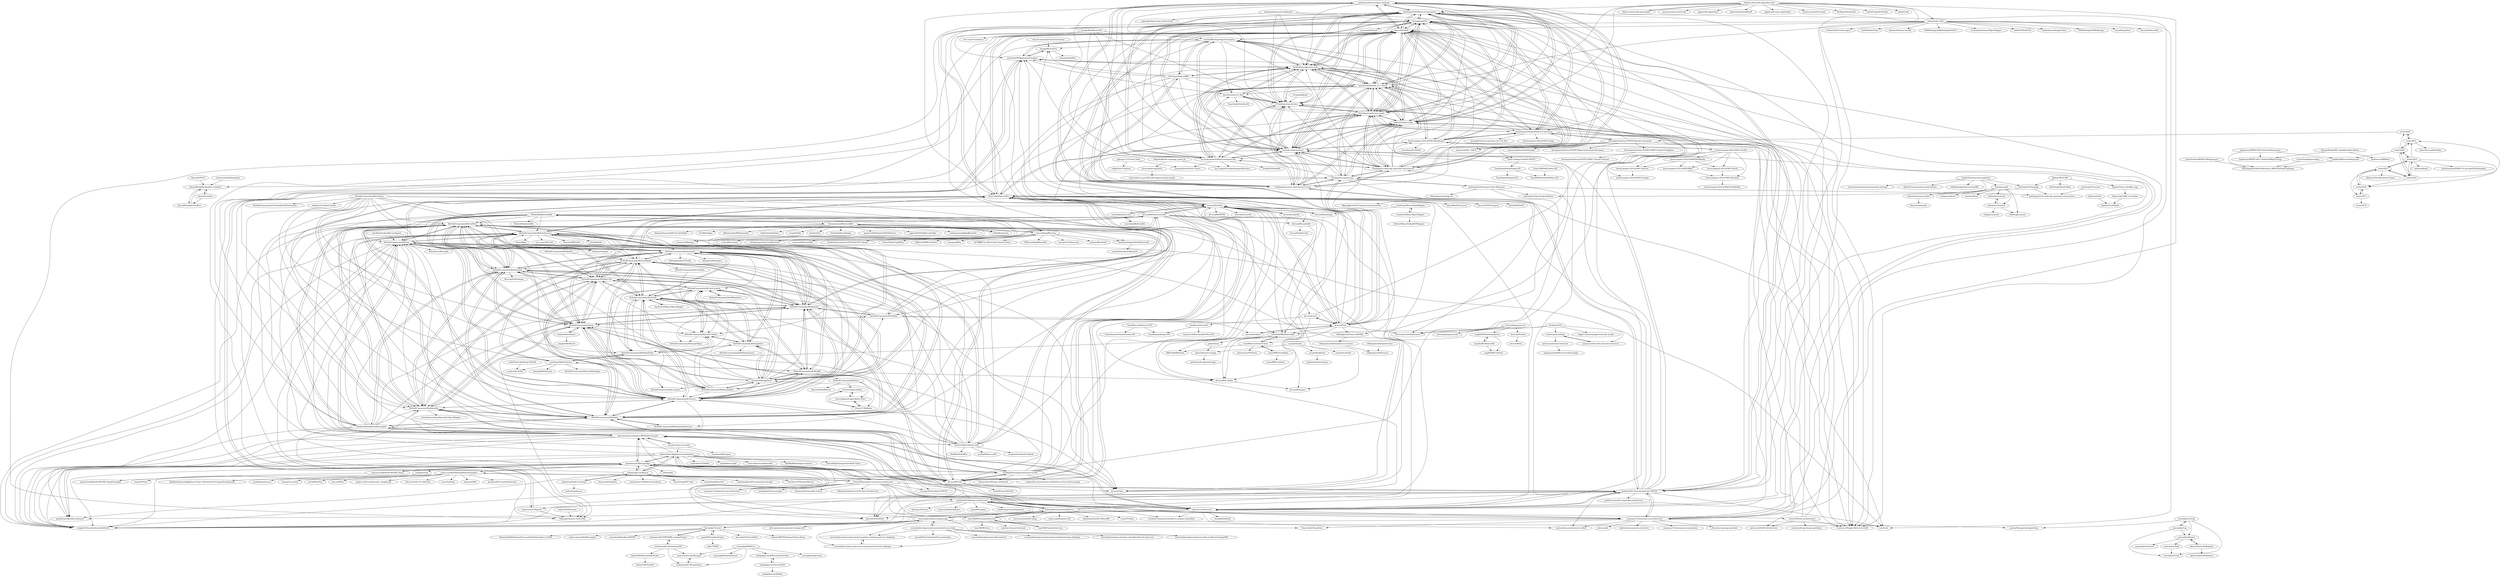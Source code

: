 digraph G {
"godrm/mobile-developer-roadmap" -> "JeaSungLEE/iOSInterviewquestions"
"godrm/mobile-developer-roadmap" -> "giftbott/iOSDevLinks"
"godrm/mobile-developer-roadmap" -> "fimuxd/RxSwift"
"godrm/mobile-developer-roadmap" -> "ClintJang/awesome-swift-korean-lecture"
"godrm/mobile-developer-roadmap" -> "iamchiwon/RxSwift_In_4_Hours"
"godrm/mobile-developer-roadmap" -> "ClintJang/ios-swift-objc-questions-and-answers"
"godrm/mobile-developer-roadmap" -> "StyleShare/swift-style-guide"
"godrm/mobile-developer-roadmap" -> "letswiftconf/newsletter"
"godrm/mobile-developer-roadmap" -> "kudoleh/iOS-Clean-Architecture-MVVM"
"godrm/mobile-developer-roadmap" -> "TheSwiftists/effective-swift"
"godrm/mobile-developer-roadmap" -> "TTOzzi/Question-Archive"
"godrm/mobile-developer-roadmap" -> "ClintJang/cocoapods-tips"
"godrm/mobile-developer-roadmap" -> "ios-study-boost/iOSInterviewquestions"
"godrm/mobile-developer-roadmap" -> "ReactorKit/ReactorKit"
"godrm/mobile-developer-roadmap" -> "jeonyeohun/Getting-Ready-For-Interview"
"ReactorKit/ReactorKit" -> "devxoul/Then" ["e"=1]
"ReactorKit/ReactorKit" -> "fimuxd/RxSwift"
"ReactorKit/ReactorKit" -> "RxSwiftCommunity/RxDataSources"
"ReactorKit/ReactorKit" -> "sergdort/CleanArchitectureRxSwift" ["e"=1]
"ReactorKit/ReactorKit" -> "devxoul/RxTodo"
"ReactorKit/ReactorKit" -> "RxSwiftCommunity/RxFlow"
"ReactorKit/ReactorKit" -> "layoutBox/FlexLayout" ["e"=1]
"ReactorKit/ReactorKit" -> "giftbott/iOSDevLinks"
"ReactorKit/ReactorKit" -> "devxoul/URLNavigator" ["e"=1]
"ReactorKit/ReactorKit" -> "RxSwiftCommunity/RxKeyboard"
"ReactorKit/ReactorKit" -> "ReSwift/ReSwift" ["e"=1]
"ReactorKit/ReactorKit" -> "iamchiwon/RxSwift_In_4_Hours"
"ReactorKit/ReactorKit" -> "devxoul/Drrrible"
"ReactorKit/ReactorKit" -> "tuist/tuist" ["e"=1]
"ReactorKit/ReactorKit" -> "JeaSungLEE/iOSInterviewquestions"
"ClintJang/awesome-swift-korean-lecture" -> "JeaSungLEE/iOSInterviewquestions"
"ClintJang/awesome-swift-korean-lecture" -> "giftbott/iOSDevLinks"
"ClintJang/awesome-swift-korean-lecture" -> "fimuxd/RxSwift"
"ClintJang/awesome-swift-korean-lecture" -> "ClintJang/ios-swift-objc-questions-and-answers"
"ClintJang/awesome-swift-korean-lecture" -> "iamchiwon/RxSwift_In_4_Hours"
"ClintJang/awesome-swift-korean-lecture" -> "StyleShare/swift-style-guide"
"ClintJang/awesome-swift-korean-lecture" -> "letswiftconf/newsletter"
"ClintJang/awesome-swift-korean-lecture" -> "godrm/mobile-developer-roadmap"
"ClintJang/awesome-swift-korean-lecture" -> "Youngminah/TIL"
"ClintJang/awesome-swift-korean-lecture" -> "ReactorKit/ReactorKit"
"ClintJang/awesome-swift-korean-lecture" -> "kudoleh/iOS-Clean-Architecture-MVVM"
"ClintJang/awesome-swift-korean-lecture" -> "TheSwiftists/effective-swift"
"ClintJang/awesome-swift-korean-lecture" -> "ClintJang/cocoapods-tips"
"ClintJang/awesome-swift-korean-lecture" -> "TTOzzi/Question-Archive"
"ClintJang/awesome-swift-korean-lecture" -> "jeonyeohun/Getting-Ready-For-Interview"
"ClintJang/cocoapods-tips" -> "iamchiwon/RxSwift_In_4_Hours"
"ClintJang/cocoapods-tips" -> "fimuxd/RxSwift"
"ClintJang/cocoapods-tips" -> "ClintJang/ios-swift-objc-questions-and-answers"
"ClintJang/cocoapods-tips" -> "StyleShare/swift-style-guide"
"ClintJang/cocoapods-tips" -> "letswiftconf/newsletter"
"ClintJang/cocoapods-tips" -> "giftbott/iOSDevLinks"
"ClintJang/cocoapods-tips" -> "fimuxd/BringMyOwnBeer-Combine"
"ClintJang/cocoapods-tips" -> "TTOzzi/Question-Archive"
"ClintJang/cocoapods-tips" -> "devxoul/Pure"
"ClintJang/cocoapods-tips" -> "ClintJang/awesome-swift-korean-lecture"
"ClintJang/cocoapods-tips" -> "JeaSungLEE/Awesome-Xcode-Behaviors"
"ClintJang/cocoapods-tips" -> "Youngminah/TIL"
"ClintJang/cocoapods-tips" -> "devxoul/LetsGitHubSearch"
"ClintJang/ios-swift-objc-questions-and-answers" -> "giftbott/iOSDevLinks"
"ClintJang/ios-swift-objc-questions-and-answers" -> "JeaSungLEE/iOSInterviewquestions"
"ClintJang/ios-swift-objc-questions-and-answers" -> "fimuxd/RxSwift"
"ClintJang/ios-swift-objc-questions-and-answers" -> "iamchiwon/RxSwift_In_4_Hours"
"ClintJang/ios-swift-objc-questions-and-answers" -> "ClintJang/awesome-swift-korean-lecture"
"ClintJang/ios-swift-objc-questions-and-answers" -> "StyleShare/swift-style-guide"
"ClintJang/ios-swift-objc-questions-and-answers" -> "letswiftconf/newsletter"
"ClintJang/ios-swift-objc-questions-and-answers" -> "ClintJang/cocoapods-tips"
"ClintJang/ios-swift-objc-questions-and-answers" -> "Youngminah/TIL"
"ClintJang/ios-swift-objc-questions-and-answers" -> "ios-study-boost/iOSInterviewquestions"
"ClintJang/ios-swift-objc-questions-and-answers" -> "TTOzzi/Question-Archive"
"ClintJang/ios-swift-objc-questions-and-answers" -> "TheSwiftists/effective-swift"
"ClintJang/ios-swift-objc-questions-and-answers" -> "godrm/mobile-developer-roadmap"
"ClintJang/ios-swift-objc-questions-and-answers" -> "jeonyeohun/Getting-Ready-For-Interview"
"ClintJang/ios-swift-objc-questions-and-answers" -> "boostcampwm-2021/iOS06-MateRunner"
"DroidsOnRoids/RxSwiftExamples" -> "devxoul/RxTodo"
"DroidsOnRoids/RxSwiftExamples" -> "LeoMobileDeveloper/awesome-rxswift"
"DroidsOnRoids/RxSwiftExamples" -> "sergdort/CleanArchitectureRxSwift" ["e"=1]
"DroidsOnRoids/RxSwiftExamples" -> "RxSwiftCommunity/RxDataSources"
"DroidsOnRoids/RxSwiftExamples" -> "RxSwiftCommunity/RxSwiftExt"
"DroidsOnRoids/RxSwiftExamples" -> "RxSwiftCommunity/RxKeyboard"
"DroidsOnRoids/RxSwiftExamples" -> "fimuxd/RxSwift"
"DroidsOnRoids/RxSwiftExamples" -> "uptechteam/Coordinator-MVVM-Rx-Example"
"DroidsOnRoids/RxSwiftExamples" -> "RxSwiftCommunity/RxRealm"
"DroidsOnRoids/RxSwiftExamples" -> "ReactorKit/ReactorKit"
"DroidsOnRoids/RxSwiftExamples" -> "RxSwiftCommunity/RxAlamofire"
"DroidsOnRoids/RxSwiftExamples" -> "RxSwiftCommunity/Action"
"DroidsOnRoids/RxSwiftExamples" -> "RxSwiftCommunity/RxFlow"
"DroidsOnRoids/RxSwiftExamples" -> "khoren93/SwiftHub" ["e"=1]
"DroidsOnRoids/RxSwiftExamples" -> "RxSwiftCommunity/RxOptional"
"EngForDev/awesome-engfordev" -> "innovationacademy-kr/community-meetups" ["e"=1]
"EngForDev/awesome-engfordev" -> "JeaSungLEE/bundang"
"EngForDev/awesome-engfordev" -> "Rainist/awesome-rainist"
"EngForDev/awesome-engfordev" -> "dhslrl321/cqrs-journey-guide-korean" ["e"=1]
"EngForDev/awesome-engfordev" -> "hikaMaeng/kotlinCoroutineKR" ["e"=1]
"EngForDev/awesome-engfordev" -> "ridi/style-guide"
"RxSwiftCommunity/RxDataSources" -> "RxSwiftCommunity/RxSwiftExt"
"RxSwiftCommunity/RxDataSources" -> "RxSwiftCommunity/RxGesture"
"RxSwiftCommunity/RxDataSources" -> "RxSwiftCommunity/RxAlamofire"
"RxSwiftCommunity/RxDataSources" -> "RxSwiftCommunity/RxRealm"
"RxSwiftCommunity/RxDataSources" -> "ReactorKit/ReactorKit"
"RxSwiftCommunity/RxDataSources" -> "sergdort/CleanArchitectureRxSwift" ["e"=1]
"RxSwiftCommunity/RxDataSources" -> "RxSwiftCommunity/RxKeyboard"
"RxSwiftCommunity/RxDataSources" -> "RxSwiftCommunity/RxFlow"
"RxSwiftCommunity/RxDataSources" -> "devxoul/Then" ["e"=1]
"RxSwiftCommunity/RxDataSources" -> "Moya/Moya" ["e"=1]
"RxSwiftCommunity/RxDataSources" -> "Swinject/Swinject" ["e"=1]
"RxSwiftCommunity/RxDataSources" -> "RxSwiftCommunity/Action"
"RxSwiftCommunity/RxDataSources" -> "mac-cain13/R.swift" ["e"=1]
"RxSwiftCommunity/RxDataSources" -> "ReactiveX/RxSwift" ["e"=1]
"RxSwiftCommunity/RxDataSources" -> "Quick/Nimble" ["e"=1]
"StyleShare/swift-style-guide" -> "iamchiwon/RxSwift_In_4_Hours"
"StyleShare/swift-style-guide" -> "giftbott/iOSDevLinks"
"StyleShare/swift-style-guide" -> "letswiftconf/newsletter"
"StyleShare/swift-style-guide" -> "fimuxd/RxSwift"
"StyleShare/swift-style-guide" -> "JeaSungLEE/iOSInterviewquestions"
"StyleShare/swift-style-guide" -> "TTOzzi/Question-Archive"
"StyleShare/swift-style-guide" -> "ClintJang/ios-swift-objc-questions-and-answers"
"StyleShare/swift-style-guide" -> "Youngminah/TIL"
"StyleShare/swift-style-guide" -> "ClintJang/awesome-swift-korean-lecture"
"StyleShare/swift-style-guide" -> "TheSwiftists/effective-swift"
"StyleShare/swift-style-guide" -> "jeonyeohun/Getting-Ready-For-Interview"
"StyleShare/swift-style-guide" -> "i-colours-u/Design-Pattern-In-Swift"
"StyleShare/swift-style-guide" -> "iamchiwon/mvvm_final"
"StyleShare/swift-style-guide" -> "nsoojin/MiniSuperApp-fastcampus"
"StyleShare/swift-style-guide" -> "ios-study-boost/iOSInterviewquestions"
"dev4jam/ToDo" -> "ElonPark/RIBsReactorKit"
"dev4jam/ToDo" -> "rendecano/CoinEdge"
"dev4jam/ToDo" -> "jorgecoca/uber-ribs-awesome-resources"
"dev4jam/ToDo" -> "srea/RIBsTreeViewerClient"
"dev4jam/ToDo" -> "Angel-Cortez/example-buck-ribs-needle"
"devxoul/Drrrible" -> "devxoul/RxTodo"
"devxoul/Drrrible" -> "devxoul/Pure"
"devxoul/Drrrible" -> "ReactorKit/ReactorKit"
"devxoul/Drrrible" -> "devxoul/Cleverbot"
"devxoul/Drrrible" -> "devxoul/MoyaSugar"
"devxoul/Drrrible" -> "devxoul/ReusableKit"
"devxoul/Drrrible" -> "ElonPark/RIBsReactorKit"
"devxoul/Drrrible" -> "cruisediary/Passcode"
"devxoul/Drrrible" -> "devxoul/RxMVVM"
"devxoul/Drrrible" -> "devxoul/Umbrella"
"devxoul/Drrrible" -> "minsOne/iOSApplicationTemplate"
"devxoul/Drrrible" -> "letswiftconf/newsletter"
"devxoul/Drrrible" -> "devxoul/RxViewController"
"devxoul/Drrrible" -> "devxoul/RxCodable"
"devxoul/Drrrible" -> "StyleShare/swift-style-guide"
"devxoul/RxTodo" -> "ReactorKit/ReactorKit"
"devxoul/RxTodo" -> "devxoul/Drrrible"
"devxoul/RxTodo" -> "DroidsOnRoids/RxSwiftExamples"
"devxoul/RxTodo" -> "sergdort/CleanArchitectureRxSwift" ["e"=1]
"devxoul/RxTodo" -> "fimuxd/RxSwift"
"devxoul/RxTodo" -> "RxSwiftCommunity/RxDataSources"
"devxoul/RxTodo" -> "devxoul/Then" ["e"=1]
"devxoul/RxTodo" -> "RxSwiftCommunity/RxSwiftExt"
"devxoul/RxTodo" -> "RxSwiftCommunity/RxAlamofire"
"devxoul/RxTodo" -> "RxSwiftCommunity/RxKeyboard"
"devxoul/RxTodo" -> "RxSwiftCommunity/RxFlow"
"devxoul/RxTodo" -> "RxSwiftCommunity/RxRealm"
"devxoul/RxTodo" -> "DianQK/LearnRxSwift" ["e"=1]
"devxoul/RxTodo" -> "khoren93/SwiftHub" ["e"=1]
"devxoul/RxTodo" -> "LeoMobileDeveloper/awesome-rxswift"
"devxoul/graygram-ios" -> "devxoul/graygram-web"
"devxoul/graygram-ios" -> "devxoul/LetsGitHubSearch"
"devxoul/graygram-ios" -> "devxoul/Todobox"
"devxoul/graygram-ios" -> "magi82/MGStarRatingView"
"fimuxd/RxSwift" -> "iamchiwon/RxSwift_In_4_Hours"
"fimuxd/RxSwift" -> "JeaSungLEE/iOSInterviewquestions"
"fimuxd/RxSwift" -> "giftbott/iOSDevLinks"
"fimuxd/RxSwift" -> "letswiftconf/newsletter"
"fimuxd/RxSwift" -> "StyleShare/swift-style-guide"
"fimuxd/RxSwift" -> "ClintJang/awesome-swift-korean-lecture"
"fimuxd/RxSwift" -> "ClintJang/ios-swift-objc-questions-and-answers"
"fimuxd/RxSwift" -> "Youngminah/TIL"
"fimuxd/RxSwift" -> "TheSwiftists/effective-swift"
"fimuxd/RxSwift" -> "TTOzzi/Question-Archive"
"fimuxd/RxSwift" -> "ClintJang/cocoapods-tips"
"fimuxd/RxSwift" -> "ReactorKit/ReactorKit"
"fimuxd/RxSwift" -> "jeonyeohun/Getting-Ready-For-Interview"
"fimuxd/RxSwift" -> "nsoojin/MiniSuperApp-fastcampus"
"fimuxd/RxSwift" -> "godrm/mobile-developer-roadmap"
"giftbott/iOSDevLinks" -> "JeaSungLEE/iOSInterviewquestions"
"giftbott/iOSDevLinks" -> "ClintJang/awesome-swift-korean-lecture"
"giftbott/iOSDevLinks" -> "fimuxd/RxSwift"
"giftbott/iOSDevLinks" -> "StyleShare/swift-style-guide"
"giftbott/iOSDevLinks" -> "ClintJang/ios-swift-objc-questions-and-answers"
"giftbott/iOSDevLinks" -> "iamchiwon/RxSwift_In_4_Hours"
"giftbott/iOSDevLinks" -> "letswiftconf/newsletter"
"giftbott/iOSDevLinks" -> "godrm/mobile-developer-roadmap"
"giftbott/iOSDevLinks" -> "TheSwiftists/effective-swift"
"giftbott/iOSDevLinks" -> "Youngminah/TIL"
"giftbott/iOSDevLinks" -> "ClintJang/cocoapods-tips"
"giftbott/iOSDevLinks" -> "TTOzzi/Question-Archive"
"giftbott/iOSDevLinks" -> "ReactorKit/ReactorKit"
"giftbott/iOSDevLinks" -> "ios-study-boost/iOSInterviewquestions"
"giftbott/iOSDevLinks" -> "jeonyeohun/Getting-Ready-For-Interview"
"godrm/Swan" -> "godrm/RetainCycleApp"
"iamchiwon/RxSwift_In_4_Hours" -> "fimuxd/RxSwift"
"iamchiwon/RxSwift_In_4_Hours" -> "StyleShare/swift-style-guide"
"iamchiwon/RxSwift_In_4_Hours" -> "letswiftconf/newsletter"
"iamchiwon/RxSwift_In_4_Hours" -> "JeaSungLEE/iOSInterviewquestions"
"iamchiwon/RxSwift_In_4_Hours" -> "giftbott/iOSDevLinks"
"iamchiwon/RxSwift_In_4_Hours" -> "ClintJang/ios-swift-objc-questions-and-answers"
"iamchiwon/RxSwift_In_4_Hours" -> "Youngminah/TIL"
"iamchiwon/RxSwift_In_4_Hours" -> "ClintJang/awesome-swift-korean-lecture"
"iamchiwon/RxSwift_In_4_Hours" -> "iamchiwon/mvvm_final"
"iamchiwon/RxSwift_In_4_Hours" -> "TTOzzi/Question-Archive"
"iamchiwon/RxSwift_In_4_Hours" -> "TheSwiftists/effective-swift"
"iamchiwon/RxSwift_In_4_Hours" -> "ClintJang/cocoapods-tips"
"iamchiwon/RxSwift_In_4_Hours" -> "ios-study-boost/iOSInterviewquestions"
"iamchiwon/RxSwift_In_4_Hours" -> "nsoojin/MiniSuperApp-fastcampus"
"iamchiwon/RxSwift_In_4_Hours" -> "boostcampwm-2021/iOS06-MateRunner"
"marty-suzuki/iOSDesignPatternSamples" -> "mercari/Mew" ["e"=1]
"marty-suzuki/iOSDesignPatternSamples" -> "peaks-cc/iOS_architecture_samplecode" ["e"=1]
"marty-suzuki/iOSDesignPatternSamples" -> "igorkulman/iOSSampleApp"
"marty-suzuki/iOSDesignPatternSamples" -> "folio-sec/Folio-UI-Collection" ["e"=1]
"marty-suzuki/iOSDesignPatternSamples" -> "FortechRomania/ios-mvp-clean-architecture"
"marty-suzuki/iOSDesignPatternSamples" -> "Luur/SwiftTips" ["e"=1]
"marty-suzuki/iOSDesignPatternSamples" -> "ishkawa/DIKit" ["e"=1]
"marty-suzuki/iOSDesignPatternSamples" -> "koutalou/iOS-CleanArchitecture" ["e"=1]
"marty-suzuki/iOSDesignPatternSamples" -> "kishikawakatsumi/AppStore-Clone-CollectionViewCompositionalLayouts" ["e"=1]
"marty-suzuki/iOSDesignPatternSamples" -> "muukii/DataSources" ["e"=1]
"marty-suzuki/iOSDesignPatternSamples" -> "sergdort/CleanArchitectureRxSwift" ["e"=1]
"marty-suzuki/iOSDesignPatternSamples" -> "tailec/ios-architecture"
"marty-suzuki/iOSDesignPatternSamples" -> "inamiy/Cassowary" ["e"=1]
"marty-suzuki/iOSDesignPatternSamples" -> "devxoul/RxTodo"
"marty-suzuki/iOSDesignPatternSamples" -> "ra1028/VueFlux" ["e"=1]
"tailec/ios-architecture" -> "sergdort/CleanArchitectureRxSwift" ["e"=1]
"tailec/ios-architecture" -> "kudoleh/iOS-Clean-Architecture-MVVM"
"tailec/ios-architecture" -> "khoren93/SwiftHub" ["e"=1]
"tailec/ios-architecture" -> "fimuxd/RxSwift"
"tailec/ios-architecture" -> "onmyway133/awesome-ios-architecture"
"tailec/ios-architecture" -> "ReactorKit/ReactorKit"
"tailec/ios-architecture" -> "uptechteam/Coordinator-MVVM-Rx-Example"
"tailec/ios-architecture" -> "slackhq/PanModal" ["e"=1]
"tailec/ios-architecture" -> "quickbirdstudios/XCoordinator" ["e"=1]
"tailec/ios-architecture" -> "giftbott/iOSDevLinks"
"tailec/ios-architecture" -> "JeaSungLEE/iOSInterviewquestions"
"tailec/ios-architecture" -> "CombineCommunity/rxswift-to-combine-cheatsheet" ["e"=1]
"tailec/ios-architecture" -> "nalexn/clean-architecture-swiftui" ["e"=1]
"tailec/ios-architecture" -> "ClintJang/ios-swift-objc-questions-and-answers"
"tailec/ios-architecture" -> "iamchiwon/RxSwift_In_4_Hours"
"uptechteam/Coordinator-MVVM-Rx-Example" -> "igorkulman/iOSSampleApp"
"uptechteam/Coordinator-MVVM-Rx-Example" -> "RxSwiftCommunity/RxFlow"
"uptechteam/Coordinator-MVVM-Rx-Example" -> "sergdort/CleanArchitectureRxSwift" ["e"=1]
"uptechteam/Coordinator-MVVM-Rx-Example" -> "DroidsOnRoids/RxSwiftExamples"
"uptechteam/Coordinator-MVVM-Rx-Example" -> "tailec/ios-architecture"
"uptechteam/Coordinator-MVVM-Rx-Example" -> "NoTests/RxFeedback.swift"
"uptechteam/Coordinator-MVVM-Rx-Example" -> "macdevnet/mvvmc-demo"
"uptechteam/Coordinator-MVVM-Rx-Example" -> "devxoul/RxTodo"
"uptechteam/Coordinator-MVVM-Rx-Example" -> "LeoMobileDeveloper/awesome-rxswift"
"uptechteam/Coordinator-MVVM-Rx-Example" -> "RxSwiftCommunity/RxDataSources"
"uptechteam/Coordinator-MVVM-Rx-Example" -> "RxSwiftCommunity/RxSwiftExt"
"uptechteam/Coordinator-MVVM-Rx-Example" -> "devxoul/Drrrible"
"uptechteam/Coordinator-MVVM-Rx-Example" -> "fimuxd/RxSwift"
"uptechteam/Coordinator-MVVM-Rx-Example" -> "quickbirdstudios/XCoordinator" ["e"=1]
"uptechteam/Coordinator-MVVM-Rx-Example" -> "RxSwiftCommunity/RxAlamofire"
"RxSwiftCommunity/RxKeyboard" -> "RxSwiftCommunity/RxGesture"
"RxSwiftCommunity/RxKeyboard" -> "RxSwiftCommunity/RxSwiftExt"
"RxSwiftCommunity/RxKeyboard" -> "RxSwiftCommunity/RxDataSources"
"RxSwiftCommunity/RxKeyboard" -> "RxSwiftCommunity/RxRealm"
"RxSwiftCommunity/RxKeyboard" -> "RxSwiftCommunity/RxAlamofire"
"RxSwiftCommunity/RxKeyboard" -> "RxSwiftCommunity/Action"
"RxSwiftCommunity/RxKeyboard" -> "RxSwiftCommunity/RxFlow"
"RxSwiftCommunity/RxKeyboard" -> "RxSwiftCommunity/RxAnimated"
"RxSwiftCommunity/RxKeyboard" -> "ReactorKit/ReactorKit"
"RxSwiftCommunity/RxKeyboard" -> "RxSwiftCommunity/RxOptional"
"RxSwiftCommunity/RxKeyboard" -> "RxSwiftCommunity/NSObject-Rx"
"RxSwiftCommunity/RxKeyboard" -> "devxoul/Then" ["e"=1]
"RxSwiftCommunity/RxKeyboard" -> "DroidsOnRoids/RxSwiftExamples"
"RxSwiftCommunity/RxKeyboard" -> "devxoul/RxTodo"
"RxSwiftCommunity/RxKeyboard" -> "devxoul/SwiftyImage" ["e"=1]
"JSpiner/RESUME" -> "JeaSungLEE/bundang"
"JSpiner/RESUME" -> "KimHunJin/Study-Book" ["e"=1]
"JSpiner/RESUME" -> "JSpiner/Soma_SlackBot_taja"
"RxSwiftCommunity/RxFlow" -> "RxSwiftCommunity/RxDataSources"
"RxSwiftCommunity/RxFlow" -> "ReactorKit/ReactorKit"
"RxSwiftCommunity/RxFlow" -> "RxSwiftCommunity/RxSwiftExt"
"RxSwiftCommunity/RxFlow" -> "sergdort/CleanArchitectureRxSwift" ["e"=1]
"RxSwiftCommunity/RxFlow" -> "RxSwiftCommunity/RxKeyboard"
"RxSwiftCommunity/RxFlow" -> "quickbirdstudios/XCoordinator" ["e"=1]
"RxSwiftCommunity/RxFlow" -> "RxSwiftCommunity/Action"
"RxSwiftCommunity/RxFlow" -> "RxSwiftCommunity/RxGesture"
"RxSwiftCommunity/RxFlow" -> "devxoul/Then" ["e"=1]
"RxSwiftCommunity/RxFlow" -> "tuist/tuist" ["e"=1]
"RxSwiftCommunity/RxFlow" -> "AliSoftware/Reusable" ["e"=1]
"RxSwiftCommunity/RxFlow" -> "Swinject/Swinject" ["e"=1]
"RxSwiftCommunity/RxFlow" -> "RxSwiftCommunity/RxAnimated"
"RxSwiftCommunity/RxFlow" -> "uptechteam/Coordinator-MVVM-Rx-Example"
"RxSwiftCommunity/RxFlow" -> "NoTests/RxFeedback.swift"
"rhummelmose/BluetoothKit" -> "Polidea/RxBluetoothKit"
"rhummelmose/BluetoothKit" -> "troystribling/BlueCap"
"rhummelmose/BluetoothKit" -> "steamclock/bluejay" ["e"=1]
"rhummelmose/BluetoothKit" -> "coolnameismy/BabyBluetooth" ["e"=1]
"rhummelmose/BluetoothKit" -> "HamzaGhazouani/HGCircularSlider" ["e"=1]
"rhummelmose/BluetoothKit" -> "SwiftKitz/Appz" ["e"=1]
"rhummelmose/BluetoothKit" -> "IBAnimatable/IBAnimatable" ["e"=1]
"rhummelmose/BluetoothKit" -> "delba/TextAttributes" ["e"=1]
"rhummelmose/BluetoothKit" -> "nvzqz/FileKit" ["e"=1]
"rhummelmose/BluetoothKit" -> "kaishin/Gifu" ["e"=1]
"rhummelmose/BluetoothKit" -> "Orderella/PopupDialog" ["e"=1]
"rhummelmose/BluetoothKit" -> "gontovnik/DGElasticPullToRefresh" ["e"=1]
"rhummelmose/BluetoothKit" -> "jordanebelanger/SwiftyBluetooth"
"rhummelmose/BluetoothKit" -> "delba/Permission" ["e"=1]
"rhummelmose/BluetoothKit" -> "eggswift/ESTabBarController" ["e"=1]
"troystribling/BlueCap" -> "rhummelmose/BluetoothKit"
"troystribling/BlueCap" -> "Polidea/RxBluetoothKit"
"troystribling/BlueCap" -> "steamclock/bluejay" ["e"=1]
"troystribling/BlueCap" -> "e-sites/Bluetonium"
"troystribling/BlueCap" -> "kickingvegas/YmsCoreBluetooth" ["e"=1]
"troystribling/BlueCap" -> "rasmusth/BluetoothKit" ["e"=1]
"troystribling/BlueCap" -> "jordanebelanger/SwiftyBluetooth"
"troystribling/BlueCap" -> "NordicSemiconductor/IOS-Pods-DFU-Library" ["e"=1]
"troystribling/BlueCap" -> "Pluto-Y/Swift-LightBlue"
"troystribling/BlueCap" -> "MillmanY/MMCardView" ["e"=1]
"troystribling/BlueCap" -> "1amageek/Bleu" ["e"=1]
"troystribling/BlueCap" -> "0x7fffffff/Core-Bluetooth-Transfer-Demo"
"troystribling/BlueCap" -> "MHaroonBaig/MotionKit" ["e"=1]
"troystribling/BlueCap" -> "omergul123/Discovery" ["e"=1]
"troystribling/BlueCap" -> "netguru/BlueSwift" ["e"=1]
"DeveloperAcademy-POSTECH/swift-style-guide" -> "DeveloperAcademy-POSTECH/pos-frameworks-dictionary"
"DeveloperAcademy-POSTECH/swift-style-guide" -> "unnnyong/AsyncAwaitSample"
"DeveloperAcademy-POSTECH/swift-style-guide" -> "jeonyeohun/Getting-Ready-For-Interview"
"DeveloperAcademy-POSTECH/swift-style-guide" -> "Youngminah/TIL"
"DeveloperAcademy-POSTECH/swift-style-guide" -> "Swift-Coding-Club/iOS-EVENT"
"DeveloperAcademy-POSTECH/swift-style-guide" -> "i-colours-u/Design-Pattern-In-Swift"
"DeveloperAcademy-POSTECH/swift-style-guide" -> "inuinseoul/INU_iOSCS"
"DeveloperAcademy-POSTECH/swift-style-guide" -> "DeveloperAcademy-POSTECH/MC2-Team5-Firefighter"
"JeaSungLEE/iOSInterviewquestions" -> "giftbott/iOSDevLinks"
"JeaSungLEE/iOSInterviewquestions" -> "ClintJang/awesome-swift-korean-lecture"
"JeaSungLEE/iOSInterviewquestions" -> "fimuxd/RxSwift"
"JeaSungLEE/iOSInterviewquestions" -> "iamchiwon/RxSwift_In_4_Hours"
"JeaSungLEE/iOSInterviewquestions" -> "ClintJang/ios-swift-objc-questions-and-answers"
"JeaSungLEE/iOSInterviewquestions" -> "StyleShare/swift-style-guide"
"JeaSungLEE/iOSInterviewquestions" -> "letswiftconf/newsletter"
"JeaSungLEE/iOSInterviewquestions" -> "Youngminah/TIL"
"JeaSungLEE/iOSInterviewquestions" -> "godrm/mobile-developer-roadmap"
"JeaSungLEE/iOSInterviewquestions" -> "kudoleh/iOS-Clean-Architecture-MVVM"
"JeaSungLEE/iOSInterviewquestions" -> "jeonyeohun/Getting-Ready-For-Interview"
"JeaSungLEE/iOSInterviewquestions" -> "TheSwiftists/effective-swift"
"JeaSungLEE/iOSInterviewquestions" -> "ios-study-boost/iOSInterviewquestions"
"JeaSungLEE/iOSInterviewquestions" -> "TTOzzi/Question-Archive"
"JeaSungLEE/iOSInterviewquestions" -> "ReactorKit/ReactorKit"
"realm/realm-swift" -> "kudoleh/iOS-Clean-Architecture-MVVM"
"realm/realm-swift" -> "SDWebImage/SDWebImage" ["e"=1]
"realm/realm-swift" -> "exyte/PopupView" ["e"=1]
"realm/realm-swift" -> "devicekit/DeviceKit" ["e"=1]
"realm/realm-swift" -> "siteline/SwiftUI-Introspect" ["e"=1]
"realm/realm-swift" -> "fimuxd/RxSwift"
"realm/realm-swift" -> "tuist/tuist" ["e"=1]
"realm/realm-swift" -> "elai950/AlertToast" ["e"=1]
"realm/realm-swift" -> "firebase/firebase-ios-sdk" ["e"=1]
"realm/realm-swift" -> "SDWebImage/SDWebImageSwiftUI" ["e"=1]
"realm/realm-swift" -> "tristanhimmelman/ObjectMapper" ["e"=1]
"realm/realm-swift" -> "SwiftUIX/SwiftUIX" ["e"=1]
"realm/realm-swift" -> "badrinathvm/StepperView" ["e"=1]
"realm/realm-swift" -> "iamchiwon/RxSwift_In_4_Hours"
"realm/realm-swift" -> "RxSwiftCommunity/RxRealm"
"kudoleh/iOS-Clean-Architecture-MVVM" -> "sergdort/CleanArchitectureRxSwift" ["e"=1]
"kudoleh/iOS-Clean-Architecture-MVVM" -> "nalexn/clean-architecture-swiftui" ["e"=1]
"kudoleh/iOS-Clean-Architecture-MVVM" -> "JeaSungLEE/iOSInterviewquestions"
"kudoleh/iOS-Clean-Architecture-MVVM" -> "kudoleh/iOS-Modular-Architecture"
"kudoleh/iOS-Clean-Architecture-MVVM" -> "fimuxd/RxSwift"
"kudoleh/iOS-Clean-Architecture-MVVM" -> "pointfreeco/swift-composable-architecture" ["e"=1]
"kudoleh/iOS-Clean-Architecture-MVVM" -> "tuist/tuist" ["e"=1]
"kudoleh/iOS-Clean-Architecture-MVVM" -> "onmyway133/awesome-ios-architecture"
"kudoleh/iOS-Clean-Architecture-MVVM" -> "giftbott/iOSDevLinks"
"kudoleh/iOS-Clean-Architecture-MVVM" -> "ClintJang/awesome-swift-korean-lecture"
"kudoleh/iOS-Clean-Architecture-MVVM" -> "tailec/ios-architecture"
"kudoleh/iOS-Clean-Architecture-MVVM" -> "StyleShare/swift-style-guide"
"kudoleh/iOS-Clean-Architecture-MVVM" -> "khoren93/SwiftHub" ["e"=1]
"kudoleh/iOS-Clean-Architecture-MVVM" -> "ReactorKit/ReactorKit"
"kudoleh/iOS-Clean-Architecture-MVVM" -> "iamchiwon/RxSwift_In_4_Hours"
"fimuxd/GITGET" -> "fimuxd/BringMyOwnBeer-Combine"
"RxSwiftCommunity/RxGesture" -> "RxSwiftCommunity/RxSwiftExt"
"RxSwiftCommunity/RxGesture" -> "RxSwiftCommunity/RxKeyboard"
"RxSwiftCommunity/RxGesture" -> "RxSwiftCommunity/RxDataSources"
"RxSwiftCommunity/RxGesture" -> "RxSwiftCommunity/RxRealm"
"RxSwiftCommunity/RxGesture" -> "RxSwiftCommunity/RxAlamofire"
"RxSwiftCommunity/RxGesture" -> "RxSwiftCommunity/RxOptional"
"RxSwiftCommunity/RxGesture" -> "RxSwiftCommunity/Action"
"RxSwiftCommunity/RxGesture" -> "RxSwiftCommunity/RxAnimated"
"RxSwiftCommunity/RxGesture" -> "RxSwiftCommunity/NSObject-Rx"
"RxSwiftCommunity/RxGesture" -> "RxSwiftCommunity/RxFlow"
"RxSwiftCommunity/RxGesture" -> "ReactorKit/ReactorKit"
"RxSwiftCommunity/RxGesture" -> "RxSwiftCommunity/RxTheme"
"RxSwiftCommunity/RxGesture" -> "devxoul/Then" ["e"=1]
"RxSwiftCommunity/RxGesture" -> "sergdort/CleanArchitectureRxSwift" ["e"=1]
"RxSwiftCommunity/RxGesture" -> "pixeldock/RxAppState"
"TheSwiftists/effective-swift" -> "letswiftconf/newsletter"
"TheSwiftists/effective-swift" -> "TTOzzi/Question-Archive"
"TheSwiftists/effective-swift" -> "fimuxd/RxSwift"
"TheSwiftists/effective-swift" -> "nsoojin/MiniSuperApp-fastcampus"
"TheSwiftists/effective-swift" -> "iamchiwon/RxSwift_In_4_Hours"
"TheSwiftists/effective-swift" -> "Youngminah/TIL"
"TheSwiftists/effective-swift" -> "minsOne/iOSApplicationTemplate"
"TheSwiftists/effective-swift" -> "StyleShare/swift-style-guide"
"TheSwiftists/effective-swift" -> "i-colours-u/Design-Pattern-In-Swift"
"TheSwiftists/effective-swift" -> "DevYeom/ModernRIBs"
"TheSwiftists/effective-swift" -> "giftbott/iOSDevLinks"
"TheSwiftists/effective-swift" -> "iamchiwon/mvvm_final"
"TheSwiftists/effective-swift" -> "ios-study-boost/iOSInterviewquestions"
"TheSwiftists/effective-swift" -> "JeaSungLEE/iOSInterviewquestions"
"TheSwiftists/effective-swift" -> "boostcampwm-2021/iOS06-MateRunner"
"boostcampwm-2021/iOS06-MateRunner" -> "jeonyeohun/Getting-Ready-For-Interview"
"boostcampwm-2021/iOS06-MateRunner" -> "Youngminah/TIL"
"boostcampwm-2021/iOS06-MateRunner" -> "boostcampwm-2021/iOS07-DoolDa"
"boostcampwm-2021/iOS06-MateRunner" -> "letswiftconf/newsletter"
"boostcampwm-2021/iOS06-MateRunner" -> "iamchiwon/RxSwift_In_4_Hours"
"boostcampwm-2021/iOS06-MateRunner" -> "fimuxd/RxSwift"
"boostcampwm-2021/iOS06-MateRunner" -> "i-colours-u/Design-Pattern-In-Swift"
"boostcampwm-2021/iOS06-MateRunner" -> "TheSwiftists/effective-swift"
"boostcampwm-2021/iOS06-MateRunner" -> "letswiftconf/LetSwift"
"ioskrew/SwiftLayout" -> "OhKanghoon/sync-swift-2022"
"jeonyeohun/Getting-Ready-For-Interview" -> "Youngminah/TIL"
"jeonyeohun/Getting-Ready-For-Interview" -> "boostcampwm-2021/iOS06-MateRunner"
"jeonyeohun/Getting-Ready-For-Interview" -> "inuinseoul/INU_iOSCS"
"jeonyeohun/Getting-Ready-For-Interview" -> "i-colours-u/Design-Pattern-In-Swift"
"jeonyeohun/Getting-Ready-For-Interview" -> "StyleShare/swift-style-guide"
"jeonyeohun/Getting-Ready-For-Interview" -> "fimuxd/RxSwift"
"jeonyeohun/Getting-Ready-For-Interview" -> "DeveloperAcademy-POSTECH/swift-style-guide"
"jeonyeohun/Getting-Ready-For-Interview" -> "JeaSungLEE/iOSInterviewquestions"
"jeonyeohun/Getting-Ready-For-Interview" -> "iamchiwon/RxSwift_In_4_Hours"
"jeonyeohun/Getting-Ready-For-Interview" -> "inswag/Technical_interview_for_iOS_Dev"
"jeonyeohun/Getting-Ready-For-Interview" -> "boostcampwm-2022/iOS02-Trinap" ["e"=1]
"jeonyeohun/Getting-Ready-For-Interview" -> "TheSwiftists/effective-swift"
"jeonyeohun/Getting-Ready-For-Interview" -> "protocorn93/iOS-Architecture"
"kodecocodes/swift-algorithm-club" -> "kodecocodes/swift-style-guide"
"kodecocodes/swift-algorithm-club" -> "jrasmusson/ios-starter-kit" ["e"=1]
"kodecocodes/swift-algorithm-club" -> "realm/realm-swift"
"kodecocodes/swift-algorithm-club" -> "apple/swift-algorithms" ["e"=1]
"kodecocodes/swift-algorithm-club" -> "giftbott/iOSDevLinks"
"kodecocodes/swift-algorithm-club" -> "kudoleh/iOS-Clean-Architecture-MVVM"
"kodecocodes/swift-algorithm-club" -> "adamrushy/OpenAISwift" ["e"=1]
"kodecocodes/swift-algorithm-club" -> "onmyway133/awesome-ios-architecture"
"kodecocodes/swift-algorithm-club" -> "JeaSungLEE/iOSInterviewquestions"
"kodecocodes/swift-algorithm-club" -> "apple/swift-async-algorithms" ["e"=1]
"kodecocodes/swift-algorithm-club" -> "jrasmusson/swift-arcade" ["e"=1]
"kodecocodes/swift-algorithm-club" -> "StyleShare/swift-style-guide"
"kodecocodes/swift-algorithm-club" -> "TheAlgorithms/Swift" ["e"=1]
"kodecocodes/swift-algorithm-club" -> "intitni/CopilotForXcode" ["e"=1]
"kodecocodes/swift-algorithm-club" -> "airbnb/swift" ["e"=1]
"wwdc/2022" -> "wwdc/2021"
"wwdc/2022" -> "DeveloperAcademy-POSTECH/swift-style-guide"
"letswiftconf/newsletter" -> "iamchiwon/RxSwift_In_4_Hours"
"letswiftconf/newsletter" -> "fimuxd/RxSwift"
"letswiftconf/newsletter" -> "StyleShare/swift-style-guide"
"letswiftconf/newsletter" -> "JeaSungLEE/iOSInterviewquestions"
"letswiftconf/newsletter" -> "TheSwiftists/effective-swift"
"letswiftconf/newsletter" -> "giftbott/iOSDevLinks"
"letswiftconf/newsletter" -> "ClintJang/ios-swift-objc-questions-and-answers"
"letswiftconf/newsletter" -> "Youngminah/TIL"
"letswiftconf/newsletter" -> "TTOzzi/Question-Archive"
"letswiftconf/newsletter" -> "ios-study-boost/iOSInterviewquestions"
"letswiftconf/newsletter" -> "ClintJang/awesome-swift-korean-lecture"
"letswiftconf/newsletter" -> "nsoojin/MiniSuperApp-fastcampus"
"letswiftconf/newsletter" -> "boostcampwm-2021/iOS06-MateRunner"
"letswiftconf/newsletter" -> "iamchiwon/mvvm_final"
"letswiftconf/newsletter" -> "Swift-Coding-Club/iOS-EVENT"
"RxSwiftCommunity/RxRealm" -> "RxSwiftCommunity/RxAlamofire"
"RxSwiftCommunity/RxRealm" -> "RxSwiftCommunity/RxGesture"
"RxSwiftCommunity/RxRealm" -> "RxSwiftCommunity/RxDataSources"
"RxSwiftCommunity/RxRealm" -> "RxSwiftCommunity/RxSwiftExt"
"RxSwiftCommunity/RxRealm" -> "RxSwiftCommunity/RxKeyboard"
"RxSwiftCommunity/RxRealm" -> "RxSwiftCommunity/Action"
"RxSwiftCommunity/RxRealm" -> "RxSwiftCommunity/RxRealmDataSources"
"RxSwiftCommunity/RxRealm" -> "RxSwiftCommunity/RxOptional"
"RxSwiftCommunity/RxRealm" -> "RxSwiftCommunity/RxFlow"
"RxSwiftCommunity/RxRealm" -> "DroidsOnRoids/RxSwiftExamples"
"RxSwiftCommunity/RxRealm" -> "RxSwiftCommunity/NSObject-Rx"
"RxSwiftCommunity/RxRealm" -> "ReactorKit/ReactorKit"
"RxSwiftCommunity/RxRealm" -> "RxSwiftCommunity/RxAnimated"
"RxSwiftCommunity/RxRealm" -> "sergdort/CleanArchitectureRxSwift" ["e"=1]
"RxSwiftCommunity/RxRealm" -> "devxoul/RxTodo"
"RxSwiftCommunity/RxSwiftExt" -> "RxSwiftCommunity/RxGesture"
"RxSwiftCommunity/RxSwiftExt" -> "RxSwiftCommunity/RxDataSources"
"RxSwiftCommunity/RxSwiftExt" -> "RxSwiftCommunity/Action"
"RxSwiftCommunity/RxSwiftExt" -> "RxSwiftCommunity/RxKeyboard"
"RxSwiftCommunity/RxSwiftExt" -> "RxSwiftCommunity/RxOptional"
"RxSwiftCommunity/RxSwiftExt" -> "RxSwiftCommunity/RxAlamofire"
"RxSwiftCommunity/RxSwiftExt" -> "RxSwiftCommunity/RxRealm"
"RxSwiftCommunity/RxSwiftExt" -> "RxSwiftCommunity/RxFlow"
"RxSwiftCommunity/RxSwiftExt" -> "RxSwiftCommunity/RxAnimated"
"RxSwiftCommunity/RxSwiftExt" -> "RxSwiftCommunity/NSObject-Rx"
"RxSwiftCommunity/RxSwiftExt" -> "RxSwiftCommunity/RxTheme"
"RxSwiftCommunity/RxSwiftExt" -> "NoTests/RxFeedback.swift"
"RxSwiftCommunity/RxSwiftExt" -> "DroidsOnRoids/RxSwiftExamples"
"RxSwiftCommunity/RxSwiftExt" -> "devxoul/RxTodo"
"RxSwiftCommunity/RxSwiftExt" -> "sergdort/CleanArchitectureRxSwift" ["e"=1]
"nsoojin/baraba" -> "cleanios/LetSwift"
"nsoojin/baraba" -> "nsoojin/BookStore"
"nsoojin/baraba" -> "godrm/RetainCycleApp"
"pixeldock/RxAppState" -> "RxSwiftCommunity/RxSwiftExt"
"pixeldock/RxAppState" -> "RxSwiftCommunity/RxKingfisher"
"pixeldock/RxAppState" -> "RxSwiftCommunity/RxGesture"
"pixeldock/RxAppState" -> "RxSwiftCommunity/Action"
"pixeldock/RxAppState" -> "RxSwiftCommunity/RxWebKit"
"pixeldock/RxAppState" -> "RxSwiftCommunity/RxSwiftUtilities"
"pixeldock/RxAppState" -> "RxSwiftCommunity/RxReachability"
"pixeldock/RxAppState" -> "RxSwiftCommunity/RxCoreLocation"
"pixeldock/RxAppState" -> "RxSwiftCommunity/RxOptional"
"pixeldock/RxAppState" -> "devxoul/RxViewController"
"pixeldock/RxAppState" -> "RxSwiftCommunity/RxNimble"
"pixeldock/RxAppState" -> "RxSwiftCommunity/RxKeyboard"
"pixeldock/RxAppState" -> "RxSwiftCommunity/RxTheme"
"pixeldock/RxAppState" -> "RxSwiftCommunity/RxLocalizer"
"pixeldock/RxAppState" -> "RxSwiftCommunity/RxAnimated"
"RxSwiftCommunity/RxState" -> "Te-cho/compile-blades"
"RxSwiftCommunity/RxState" -> "xresco/Android-Agile-Boiler-Plate"
"RxSwiftCommunity/RxState" -> "Zeyad-37/RxRedux"
"RxSwiftCommunity/RxState" -> "ReactorSwift/Reactor"
"justeat/JustLog" -> "justeat/JustTweak"
"justeat/JustLog" -> "justeat/JustTrack"
"justeat/JustLog" -> "justeat/JustPersist"
"DeluxeAlonso/UpcomingMovies" -> "rcaos/TVToday"
"DeluxeAlonso/UpcomingMovies" -> "kudoleh/iOS-Modular-Architecture"
"DeluxeAlonso/UpcomingMovies" -> "igorkulman/iOSSampleApp"
"DeluxeAlonso/UpcomingMovies" -> "essentialdevelopercom/quiz-app"
"DeluxeAlonso/UpcomingMovies" -> "tuan188/MGCleanArchitecture"
"DeluxeAlonso/UpcomingMovies" -> "Goeun1001/ios-architectures"
"DeluxeAlonso/UpcomingMovies" -> "stevencurtis/SwiftCoding" ["e"=1]
"DeluxeAlonso/UpcomingMovies" -> "onmyway133/awesome-ios-architecture"
"DeluxeAlonso/UpcomingMovies" -> "kudoleh/iOS-Clean-Architecture-MVVM"
"DeluxeAlonso/UpcomingMovies" -> "sameersyd/Expenso-iOS" ["e"=1]
"DeluxeAlonso/UpcomingMovies" -> "devxoul/Drrrible"
"DeluxeAlonso/UpcomingMovies" -> "alfianlosari/SwiftUI-MovieDB" ["e"=1]
"kudoleh/iOS-Modular-Architecture" -> "kudoleh/iOS-Clean-Architecture-MVVM"
"kudoleh/iOS-Modular-Architecture" -> "tuan188/MGCleanArchitecture"
"kudoleh/iOS-Modular-Architecture" -> "DeluxeAlonso/UpcomingMovies"
"kudoleh/iOS-Modular-Architecture" -> "onmyway133/awesome-ios-architecture"
"kudoleh/iOS-Modular-Architecture" -> "leandromperez/multiprojects"
"kudoleh/iOS-Modular-Architecture" -> "hmlongco/Factory" ["e"=1]
"kudoleh/iOS-Modular-Architecture" -> "sergdort/CleanArchitectureRxSwift" ["e"=1]
"kudoleh/iOS-Modular-Architecture" -> "letswiftconf/newsletter"
"kudoleh/iOS-Modular-Architecture" -> "hyperconnect/HypeUI"
"kudoleh/iOS-Modular-Architecture" -> "TheSwiftists/effective-swift"
"kudoleh/iOS-Modular-Architecture" -> "krzysztofzablocki/Inject" ["e"=1]
"kudoleh/iOS-Modular-Architecture" -> "minsOne/iOSApplicationTemplate"
"kudoleh/iOS-Modular-Architecture" -> "popei69/samples"
"kudoleh/iOS-Modular-Architecture" -> "CombineCommunity/rxswift-to-combine-cheatsheet" ["e"=1]
"kudoleh/iOS-Modular-Architecture" -> "tailec/ios-architecture"
"onmyway133/awesome-ios-architecture" -> "kudoleh/iOS-Clean-Architecture-MVVM"
"onmyway133/awesome-ios-architecture" -> "onmyway133/awesome-ios-animation" ["e"=1]
"onmyway133/awesome-ios-architecture" -> "tailec/ios-architecture"
"onmyway133/awesome-ios-architecture" -> "jVirus/ios-learning-materials" ["e"=1]
"onmyway133/awesome-ios-architecture" -> "tuist/tuist" ["e"=1]
"onmyway133/awesome-ios-architecture" -> "kudoleh/iOS-Modular-Architecture"
"onmyway133/awesome-ios-architecture" -> "giftbott/iOSDevLinks"
"onmyway133/awesome-ios-architecture" -> "JeaSungLEE/iOSInterviewquestions"
"onmyway133/awesome-ios-architecture" -> "fimuxd/RxSwift"
"onmyway133/awesome-ios-architecture" -> "letswiftconf/newsletter"
"onmyway133/awesome-ios-architecture" -> "nalexn/clean-architecture-swiftui" ["e"=1]
"onmyway133/awesome-ios-architecture" -> "uber/needle" ["e"=1]
"onmyway133/awesome-ios-architecture" -> "Clean-Swift/CleanStore" ["e"=1]
"onmyway133/awesome-ios-architecture" -> "sergdort/CleanArchitectureRxSwift" ["e"=1]
"onmyway133/awesome-ios-architecture" -> "dashvlas/awesome-ios-interview" ["e"=1]
"igorkulman/iOSSampleApp" -> "uptechteam/Coordinator-MVVM-Rx-Example"
"igorkulman/iOSSampleApp" -> "jdisho/Papr" ["e"=1]
"igorkulman/iOSSampleApp" -> "radianttap/Coordinator"
"igorkulman/iOSSampleApp" -> "wojciech-kulik/Swift-MVVMC-Demo"
"igorkulman/iOSSampleApp" -> "AndreyPanov/ApplicationCoordinator"
"igorkulman/iOSSampleApp" -> "LeoMobileDeveloper/awesome-rxswift"
"igorkulman/iOSSampleApp" -> "RxSwiftCommunity/RxFlow"
"igorkulman/iOSSampleApp" -> "marty-suzuki/iOSDesignPatternSamples"
"igorkulman/iOSSampleApp" -> "DeluxeAlonso/UpcomingMovies"
"igorkulman/iOSSampleApp" -> "sergdort/CleanArchitectureRxSwift" ["e"=1]
"igorkulman/iOSSampleApp" -> "quickbirdstudios/XCoordinator" ["e"=1]
"igorkulman/iOSSampleApp" -> "khoren93/SwiftHub" ["e"=1]
"igorkulman/iOSSampleApp" -> "k-lpmg/GiTiny"
"igorkulman/iOSSampleApp" -> "tailec/ios-architecture"
"igorkulman/iOSSampleApp" -> "kudoleh/iOS-Clean-Architecture-MVVM"
"RxSwiftCommunity/RxAnimated" -> "RxSwiftCommunity/RxGesture"
"RxSwiftCommunity/RxAnimated" -> "RxSwiftCommunity/RxKeyboard"
"RxSwiftCommunity/RxAnimated" -> "RxSwiftCommunity/RxSwiftExt"
"RxSwiftCommunity/RxAnimated" -> "RxSwiftCommunity/RxTheme"
"RxSwiftCommunity/RxAnimated" -> "RxSwiftCommunity/Action"
"RxSwiftCommunity/RxAnimated" -> "RxSwiftCommunity/RxKingfisher"
"RxSwiftCommunity/RxAnimated" -> "RxSwiftCommunity/RxOptional"
"RxSwiftCommunity/RxAnimated" -> "RxSwiftCommunity/RxFlow"
"RxSwiftCommunity/RxAnimated" -> "hallelujahbaby/CFNotify" ["e"=1]
"RxSwiftCommunity/RxAnimated" -> "blueapron/Mandoline" ["e"=1]
"RxSwiftCommunity/RxAnimated" -> "RxSwiftCommunity/RxDataSources"
"RxSwiftCommunity/RxAnimated" -> "RxSwiftCommunity/RxViewModel"
"RxSwiftCommunity/RxAnimated" -> "RxSwiftCommunity/RxRealm"
"RxSwiftCommunity/RxAnimated" -> "RxSwiftCommunity/NSObject-Rx"
"RxSwiftCommunity/RxAnimated" -> "RxSwiftCommunity/RxCoreLocation"
"tilltue/awesome-blogs-ios" -> "MijeongJeon/iOS-Programming-Documents"
"JeaSungLEE/bundang" -> "JeaSungLEE/JercyProjectMaster"
"JeaSungLEE/bundang" -> "JeaSungLEE/ios-swift-objc-questions-and-answers"
"jordanebelanger/SwiftyBluetooth" -> "manolofdez/AsyncBluetooth" ["e"=1]
"RxSwiftCommunity/RxAlamofire" -> "RxSwiftCommunity/RxDataSources"
"RxSwiftCommunity/RxAlamofire" -> "RxSwiftCommunity/RxRealm"
"RxSwiftCommunity/RxAlamofire" -> "RxSwiftCommunity/RxSwiftExt"
"RxSwiftCommunity/RxAlamofire" -> "RxSwiftCommunity/RxGesture"
"RxSwiftCommunity/RxAlamofire" -> "RxSwiftCommunity/RxKeyboard"
"RxSwiftCommunity/RxAlamofire" -> "RxSwiftCommunity/Action"
"RxSwiftCommunity/RxAlamofire" -> "tristanhimmelman/AlamofireObjectMapper" ["e"=1]
"RxSwiftCommunity/RxAlamofire" -> "RxSwiftCommunity/NSObject-Rx"
"RxSwiftCommunity/RxAlamofire" -> "RxSwiftCommunity/RxOptional"
"RxSwiftCommunity/RxAlamofire" -> "devxoul/RxTodo"
"RxSwiftCommunity/RxAlamofire" -> "sergdort/CleanArchitectureRxSwift" ["e"=1]
"RxSwiftCommunity/RxAlamofire" -> "RxSwiftCommunity/RxFlow"
"RxSwiftCommunity/RxAlamofire" -> "RxSwiftCommunity/RxViewModel"
"RxSwiftCommunity/RxAlamofire" -> "ReactorKit/ReactorKit"
"RxSwiftCommunity/RxAlamofire" -> "devxoul/Then" ["e"=1]
"boostcampwm-2021/iOS07-DoolDa" -> "boostcampwm-2021/iOS02-SanTa"
"boostcampwm-2021/iOS07-DoolDa" -> "boostcampwm-2021/iOS06-MateRunner"
"boostcampwm-2021/iOS07-DoolDa" -> "boostcampwm-2021/iOS09-BBus"
"boostcampwm-2021/iOS07-DoolDa" -> "boostcampwm-2021/iOS08-WithBuddy"
"boostcampwm-2021/iOS07-DoolDa" -> "boostcampwm-2021/iOS01-Booster"
"boostcampwm-2021/iOS07-DoolDa" -> "boostcampwm-2021/iOS05-Escaper"
"boostcampwm-2021/iOS07-DoolDa" -> "boostcampwm-2021/iOS03-Routinus"
"wwdc/2021" -> "wwdc/2022"
"wwdc/2021" -> "wwdc/2020"
"wwdc/2021" -> "aheze/AccessibleReality"
"RxSwiftCommunity/NSObject-Rx" -> "RxSwiftCommunity/RxOptional"
"RxSwiftCommunity/NSObject-Rx" -> "RxSwiftCommunity/Action"
"RxSwiftCommunity/NSObject-Rx" -> "RxSwiftCommunity/RxGesture"
"RxSwiftCommunity/NSObject-Rx" -> "RxSwiftCommunity/RxSwiftExt"
"RxSwiftCommunity/NSObject-Rx" -> "RxSwiftCommunity/RxKeyboard"
"RxSwiftCommunity/NSObject-Rx" -> "RxSwiftCommunity/RxTheme"
"RxSwiftCommunity/NSObject-Rx" -> "RxSwiftCommunity/RxAlamofire"
"RxSwiftCommunity/NSObject-Rx" -> "devxoul/RxViewController"
"RxSwiftCommunity/NSObject-Rx" -> "RxSwiftCommunity/RxDataSources"
"RxSwiftCommunity/NSObject-Rx" -> "RxSwiftCommunity/RxViewModel"
"RxSwiftCommunity/NSObject-Rx" -> "RxSwiftCommunity/RxCoreLocation"
"RxSwiftCommunity/NSObject-Rx" -> "RxSwiftCommunity/RxRealm"
"RxSwiftCommunity/NSObject-Rx" -> "RxSwiftCommunity/RxFlow"
"RxSwiftCommunity/NSObject-Rx" -> "RxSwiftCommunity/RxAnimated"
"RxSwiftCommunity/NSObject-Rx" -> "RxSwiftCommunity/RxSwiftUtilities"
"devxoul/Umbrella" -> "devxoul/Drrrible"
"devxoul/Umbrella" -> "devxoul/Pure"
"devxoul/ReusableKit" -> "devxoul/RxExpect"
"devxoul/ReusableKit" -> "devxoul/SwiftyColor"
"tuan188/CleanArchitecture" -> "tuan188/MGCleanArchitecture"
"essentialdevelopercom/essential-feed-case-study" -> "essentialdevelopercom/quiz-app"
"essentialdevelopercom/essential-feed-case-study" -> "essentialdevelopercom/ios-lead-essentials-feed-store-challenge"
"essentialdevelopercom/essential-feed-case-study" -> "essentialdevelopercom/swift-weak-ref"
"essentialdevelopercom/essential-feed-case-study" -> "essentialdevelopercom/ios-lead-essentials-feed-api-challenge"
"essentialdevelopercom/essential-feed-case-study" -> "essentialdevelopercom/view-controller-lifecycle-observers"
"essentialdevelopercom/essential-feed-case-study" -> "essentialdevelopercom/mvvm-with-rxswift-mentoring-008"
"essentialdevelopercom/essential-feed-case-study" -> "jonreid/ViewControllerPresentationSpy"
"essentialdevelopercom/essential-feed-case-study" -> "essentialdevelopercom/ios-lead-essentials-ui-design-patterns-challenge"
"Zheng-Wenkai/WX_checkAttendanceDemo" -> "haoboxuxu/HBMusic"
"Zheng-Wenkai/WX_checkAttendanceDemo" -> "haoboxuxu/WWDC2021-TheHackOfRayTracing"
"Polidea/RxBluetoothKit" -> "rhummelmose/BluetoothKit"
"Polidea/RxBluetoothKit" -> "steamclock/bluejay" ["e"=1]
"Polidea/RxBluetoothKit" -> "troystribling/BlueCap"
"Polidea/RxBluetoothKit" -> "RxSwiftCommunity/RxRealm"
"Polidea/RxBluetoothKit" -> "RxSwiftCommunity/RxSwiftExt"
"Polidea/RxBluetoothKit" -> "RxSwiftCommunity/RxGesture"
"Polidea/RxBluetoothKit" -> "RxSwiftCommunity/RxDataSources"
"Polidea/RxBluetoothKit" -> "RxSwiftCommunity/RxAlamofire"
"Polidea/RxBluetoothKit" -> "devxoul/RxTodo"
"Polidea/RxBluetoothKit" -> "RxSwiftCommunity/RxKeyboard"
"Polidea/RxBluetoothKit" -> "delba/Permission" ["e"=1]
"Polidea/RxBluetoothKit" -> "DroidsOnRoids/RxSwiftExamples"
"Polidea/RxBluetoothKit" -> "RxSwiftCommunity/RxFlow"
"Polidea/RxBluetoothKit" -> "Polidea/RxAndroidBle" ["e"=1]
"Polidea/RxBluetoothKit" -> "devxoul/Then" ["e"=1]
"mohammadZ74/handsomeIOS" -> "mohammadZ74/MVVMRx_SampleProject"
"mohammadZ74/handsomeIOS" -> "farhad1985/PersianDatePicker"
"mohammadZ74/handsomeIOS" -> "mohammadZ74/EasyPopUp"
"mohammadZ74/handsomeIOS" -> "amosavian/LocaleManager"
"RxSwiftCommunity/RxFirebase" -> "RxSwiftCommunity/RxSwiftExt"
"RxSwiftCommunity/RxFirebase" -> "RxSwiftCommunity/FirebaseRxSwiftExtensions"
"RxSwiftCommunity/RxFirebase" -> "RxSwiftCommunity/RxMediaPicker"
"RxSwiftCommunity/RxFirebase" -> "RxSwiftCommunity/RxKeyboard"
"RxSwiftCommunity/RxFirebase" -> "alickbass/CodableFirebase" ["e"=1]
"RxSwiftCommunity/RxFirebase" -> "RxSwiftCommunity/RxGesture"
"RxSwiftCommunity/RxFirebase" -> "RxSwiftCommunity/RxSwiftUtilities"
"RxSwiftCommunity/RxFirebase" -> "RxSwiftCommunity/RxNimble"
"RxSwiftCommunity/RxFirebase" -> "RxSwiftCommunity/Action"
"RxSwiftCommunity/RxFirebase" -> "RxSwiftCommunity/RxViewModel"
"RxSwiftCommunity/RxFirebase" -> "RxSwiftCommunity/RxRealm"
"RxSwiftCommunity/RxFirebase" -> "RxSwiftCommunity/RxCoreData"
"RxSwiftCommunity/RxFirebase" -> "devxoul/Drrrible"
"RxSwiftCommunity/RxFirebase" -> "sunshinejr/RxPermission"
"RxSwiftCommunity/RxFirebase" -> "RxSwiftCommunity/RxAlamofire"
"quickbirdstudios/RxCoordinator" -> "RxSwiftCommunity/RxFlow"
"kodecocodes/swift-style-guide" -> "kodecocodes/swift-algorithm-club"
"interactord/LinkNavigator" -> "fimuxd/BringMyOwnBeer-Combine"
"RxSwiftCommunity/RxMarbles" -> "RxSwiftCommunity/RxViewModel"
"RxSwiftCommunity/RxMarbles" -> "RxSwiftCommunity/NSObject-Rx"
"wwdc/2017" -> "wwdc/2018"
"wwdc/2017" -> "wwdc/2016"
"wwdc/2017" -> "Minitour/The-Macintosh-Project"
"wwdc/2017" -> "wwdc/2019"
"wwdc/2017" -> "wwdc/2015"
"bbiguduk/Swift_language_guide_kr" -> "dev-yong/iOS-Programming-Reference"
"bbiguduk/Swift_language_guide_kr" -> "clyne-kim/letusgo2022"
"jphong1111/Useful_Swift" -> "sungeunDev/iOS-Dev-Career"
"jphong1111/Useful_Swift" -> "tokijh/ViewCondition"
"RxSwiftCommunity/RxCoreData" -> "RxSwiftCommunity/RxSwiftUtilities"
"RxSwiftCommunity/Action" -> "RxSwiftCommunity/RxSwiftExt"
"RxSwiftCommunity/Action" -> "RxSwiftCommunity/NSObject-Rx"
"RxSwiftCommunity/Action" -> "RxSwiftCommunity/RxOptional"
"RxSwiftCommunity/Action" -> "RxSwiftCommunity/RxGesture"
"RxSwiftCommunity/Action" -> "RxSwiftCommunity/RxKeyboard"
"RxSwiftCommunity/Action" -> "RxSwiftCommunity/RxDataSources"
"RxSwiftCommunity/Action" -> "RxSwiftCommunity/RxRealm"
"RxSwiftCommunity/Action" -> "RxSwiftCommunity/RxFlow"
"RxSwiftCommunity/Action" -> "RxSwiftCommunity/RxAnimated"
"RxSwiftCommunity/Action" -> "RxSwiftCommunity/RxAlamofire"
"RxSwiftCommunity/Action" -> "NoTests/RxFeedback.swift"
"RxSwiftCommunity/Action" -> "RxSwiftCommunity/RxNimble"
"RxSwiftCommunity/Action" -> "kzaher/RxFeedback"
"RxSwiftCommunity/Action" -> "pixeldock/RxAppState"
"RxSwiftCommunity/Action" -> "RxSwiftCommunity/RxSwiftUtilities"
"DevYeom/ModernRIBs" -> "nsoojin/MiniSuperApp-fastcampus"
"DevYeom/ModernRIBs" -> "ElonPark/RIBsReactorKit"
"DevYeom/ModernRIBs" -> "TheSwiftists/effective-swift"
"DevYeom/ModernRIBs" -> "letswiftconf/newsletter"
"DevYeom/ModernRIBs" -> "daangn/KarrotFlex"
"DevYeom/ModernRIBs" -> "minsOne/iOSApplicationTemplate"
"DevYeom/ModernRIBs" -> "fimuxd/RxSwift"
"DevYeom/ModernRIBs" -> "devxoul/Pure"
"DevYeom/ModernRIBs" -> "TTOzzi/Question-Archive"
"DevYeom/ModernRIBs" -> "iamchiwon/RxSwift_In_4_Hours"
"DevYeom/ModernRIBs" -> "OhKanghoon/sync-swift-2022"
"RxSwiftCommunity/RxOptional" -> "RxSwiftCommunity/NSObject-Rx"
"RxSwiftCommunity/RxOptional" -> "RxSwiftCommunity/RxSwiftExt"
"RxSwiftCommunity/RxOptional" -> "RxSwiftCommunity/Action"
"RxSwiftCommunity/RxOptional" -> "RxSwiftCommunity/RxGesture"
"RxSwiftCommunity/RxOptional" -> "RxSwiftCommunity/RxKeyboard"
"RxSwiftCommunity/RxOptional" -> "RxSwiftCommunity/RxDataSources"
"RxSwiftCommunity/RxOptional" -> "RxSwiftCommunity/RxRealm"
"RxSwiftCommunity/RxOptional" -> "RxSwiftCommunity/RxAnimated"
"RxSwiftCommunity/RxOptional" -> "devxoul/RxViewController"
"RxSwiftCommunity/RxOptional" -> "RxSwiftCommunity/RxViewModel"
"RxSwiftCommunity/RxOptional" -> "RxSwiftCommunity/RxAlamofire"
"RxSwiftCommunity/RxOptional" -> "RxSwiftCommunity/RxNimble"
"RxSwiftCommunity/RxOptional" -> "RxSwiftCommunity/RxFlow"
"RxSwiftCommunity/RxOptional" -> "RxSwiftCommunity/RxWebKit"
"RxSwiftCommunity/RxOptional" -> "RxSwiftCommunity/RxTheme"
"RxSwiftCommunity/RxTheme" -> "RxSwiftCommunity/RxAnimated"
"RxSwiftCommunity/RxTheme" -> "RxSwiftCommunity/RxKingfisher"
"RxSwiftCommunity/RxTheme" -> "RxSwiftCommunity/RxSwiftExt"
"RxSwiftCommunity/RxTheme" -> "RxSwiftCommunity/RxLocalizer"
"RxSwiftCommunity/RxTheme" -> "RxSwiftCommunity/RxMediaPicker"
"RxSwiftCommunity/RxTheme" -> "RxSwiftCommunity/NSObject-Rx"
"RxSwiftCommunity/RxTheme" -> "RxSwiftCommunity/RxGesture"
"RxSwiftCommunity/RxTheme" -> "bmoliveira/Moya-ObjectMapper"
"RxSwiftCommunity/RxTheme" -> "RxSwiftCommunity/RxReachability"
"RxSwiftCommunity/RxTheme" -> "RxSwiftCommunity/RxViewModel"
"RxSwiftCommunity/RxTheme" -> "RxSwiftCommunity/RxCoreLocation"
"RxSwiftCommunity/RxTheme" -> "RxSwiftCommunity/RxOptional"
"RxSwiftCommunity/RxTheme" -> "pixeldock/RxAppState"
"ivanbruel/Moya-ObjectMapper" -> "sunshinejr/Moya-ModelMapper"
"ivanbruel/Moya-ObjectMapper" -> "AvdLee/Moya-SwiftyJSONMapper"
"clyne-kim/letusgo2022" -> "ryan-son/let-us-go-2022-fall-engineering-for-equity"
"fimuxd/Combine" -> "fimuxd/BringMyOwnBeer-Combine"
"fimuxd/Combine" -> "fimuxd/BringMyOwnBeer-"
"Youngminah/TIL" -> "inuinseoul/INU_iOSCS"
"Youngminah/TIL" -> "jeonyeohun/Getting-Ready-For-Interview"
"Youngminah/TIL" -> "fimuxd/RxSwift"
"Youngminah/TIL" -> "TTOzzi/Question-Archive"
"Youngminah/TIL" -> "i-colours-u/Design-Pattern-In-Swift"
"Youngminah/TIL" -> "iamchiwon/RxSwift_In_4_Hours"
"Youngminah/TIL" -> "pcsoyeon/Network"
"Youngminah/TIL" -> "StyleShare/swift-style-guide"
"Youngminah/TIL" -> "boostcampwm-2021/iOS06-MateRunner"
"Youngminah/TIL" -> "letswiftconf/newsletter"
"Youngminah/TIL" -> "TheSwiftists/effective-swift"
"Youngminah/TIL" -> "JeaSungLEE/iOSInterviewquestions"
"Youngminah/TIL" -> "OhKanghoon/sync-swift-2022"
"boostcampwm-2021/iOS01-Booster" -> "boostcampwm-2021/iOS05-Escaper"
"tuan188/MGCleanArchitecture" -> "tuan188/CleanArchitecture"
"tuan188/MGCleanArchitecture" -> "tuan188/MGiGen"
"tuan188/MGCleanArchitecture" -> "kudoleh/iOS-Modular-Architecture"
"tuan188/MGCleanArchitecture" -> "suho/ios-clean-architecture"
"ios-study-boost/iOSInterviewquestions" -> "TTOzzi/Question-Archive"
"ios-study-boost/iOSInterviewquestions" -> "letswiftconf/newsletter"
"ios-study-boost/iOSInterviewquestions" -> "iamchiwon/RxSwift_In_4_Hours"
"ios-study-boost/iOSInterviewquestions" -> "sungeunDev/iOS-Dev-Career"
"ios-study-boost/iOSInterviewquestions" -> "TheSwiftists/effective-swift"
"ios-study-boost/iOSInterviewquestions" -> "ClintJang/ios-swift-objc-questions-and-answers"
"ios-study-boost/iOSInterviewquestions" -> "minsOne/iOSApplicationTemplate"
"ios-study-boost/iOSInterviewquestions" -> "Zedd0202/ZeddiOS"
"ios-study-boost/iOSInterviewquestions" -> "JeaSungLEE/iOSInterviewquestions"
"ios-study-boost/iOSInterviewquestions" -> "fimuxd/RxSwift"
"ios-study-boost/iOSInterviewquestions" -> "dev-yong/iOS-Programming-Reference"
"ios-study-boost/iOSInterviewquestions" -> "StyleShare/swift-style-guide"
"ios-study-boost/iOSInterviewquestions" -> "iamchiwon/mvvm_final"
"nsoojin/BookStore-iOS" -> "ElonPark/RIBsReactorKit"
"nsoojin/BookStore-iOS" -> "TTOzzi/Question-Archive"
"nsoojin/BookStore-iOS" -> "dev-Lena/Coordinator"
"nsoojin/BookStore-iOS" -> "nsoojin/MiniSuperApp-fastcampus"
"nsoojin/BookStore-iOS" -> "letswiftconf/newsletter"
"nsoojin/BookStore-iOS" -> "minsOne/iOSApplicationTemplate"
"nsoojin/BookStore-iOS" -> "ios-study-boost/iOSInterviewquestions"
"popei69/TemplateProject" -> "koromiko/Tutorial"
"popei69/TemplateProject" -> "sgl0v/TMDB" ["e"=1]
"radianttap/Swift-Essentials" -> "radianttap/Coordinator"
"radianttap/Swift-Essentials" -> "radianttap/Avenue"
"Te-cho/compile-blades" -> "xresco/Android-Agile-Boiler-Plate"
"Te-cho/compile-blades" -> "Zeyad-37/RxRedux"
"Rainist/awesome-rainist" -> "Rainist/styleguide"
"sunshinejr/RxPermission" -> "thanegill/RxOptional"
"sunshinejr/RxPermission" -> "RxSwiftCommunity/RxMediaPicker"
"sunshinejr/RxPermission" -> "RxSwiftCommunity/RxVisualDebugger"
"sunshinejr/RxPermission" -> "ivanbruel/Cell-Rx"
"sunshinejr/RxPermission" -> "RxSwiftCommunity/RxViewModel"
"sunshinejr/RxPermission" -> "RxSwiftCommunity/RxWebKit"
"wwdc/2016" -> "wwdc/2015"
"wwdc/2016" -> "wwdc/2017"
"NoTests/RxFeedback.swift" -> "RxSwiftCommunity/RxSwiftExt"
"NoTests/RxFeedback.swift" -> "ReactorKit/ReactorKit"
"NoTests/RxFeedback.swift" -> "RxSwiftCommunity/RxFlow"
"NoTests/RxFeedback.swift" -> "RxSwiftCommunity/Action"
"NoTests/RxFeedback.swift" -> "sergdort/CombineFeedback" ["e"=1]
"NoTests/RxFeedback.swift" -> "RxSwiftCommunity/RxDataSources"
"NoTests/RxFeedback.swift" -> "uptechteam/Coordinator-MVVM-Rx-Example"
"NoTests/RxFeedback.swift" -> "RxSwiftCommunity/RxGesture"
"NoTests/RxFeedback.swift" -> "SwiftRex/SwiftRex" ["e"=1]
"NoTests/RxFeedback.swift" -> "RxSwiftCommunity/RxAnimated"
"NoTests/RxFeedback.swift" -> "spotify/Mobius.swift" ["e"=1]
"NoTests/RxFeedback.swift" -> "RxSwiftCommunity/RxTheme"
"NoTests/RxFeedback.swift" -> "pixeldock/RxAppState"
"NoTests/RxFeedback.swift" -> "RxSwiftCommunity/NSObject-Rx"
"NoTests/RxFeedback.swift" -> "RxSwiftCommunity/RxViewModel"
"RxSwiftCommunity/RxSwiftUtilities" -> "RxSwiftCommunity/RxMediaPicker"
"RxSwiftCommunity/RxSwiftUtilities" -> "RxSwiftCommunity/RxViewModel"
"RxSwiftCommunity/RxSwiftUtilities" -> "RxSwiftCommunity/RxKingfisher"
"RxSwiftCommunity/RxSwiftUtilities" -> "RxSwiftCommunity/RxGoogleMaps"
"RxSwiftCommunity/RxViewModel" -> "RxSwiftCommunity/RxSwiftUtilities"
"RxSwiftCommunity/RxViewModel" -> "RxSwiftCommunity/RxOptional"
"RxSwiftCommunity/RxViewModel" -> "RxSwiftCommunity/RxReachability"
"RxSwiftCommunity/RxViewModel" -> "RxSwiftCommunity/RxRealmDataSources"
"RxSwiftCommunity/RxViewModel" -> "RxSwiftCommunity/RxSwiftExt"
"RxSwiftCommunity/RxViewModel" -> "RxSwiftCommunity/RxAlamofire"
"RxSwiftCommunity/RxViewModel" -> "RxSwiftCommunity/RxTheme"
"RxSwiftCommunity/RxViewModel" -> "RxSwiftCommunity/RxWebKit"
"RxSwiftCommunity/RxViewModel" -> "RxSwiftCommunity/NSObject-Rx"
"RxSwiftCommunity/RxViewModel" -> "sunshinejr/RxPermission"
"RxSwiftCommunity/RxViewModel" -> "RxSwiftCommunity/RxAnimated"
"RxSwiftCommunity/RxViewModel" -> "devxoul/RxViewController"
"RxSwiftCommunity/RxViewModel" -> "RxSwiftCommunity/RxGesture"
"RxSwiftCommunity/RxViewModel" -> "RxSwiftCommunity/RxKeyboard"
"RxSwiftCommunity/RxViewModel" -> "RxSwiftCommunity/Action"
"wwdc/2020" -> "wwdc/2021"
"wwdc/2020" -> "wwdc/2019"
"wwdc/2020" -> "wwdc/2018"
"wwdc/2020" -> "JackZhao98/Linux-Playground"
"wwdc/2020" -> "wwdc/2022"
"RxSwiftCommunity/RxCoreLocation" -> "RxSwiftCommunity/RxMKMapView"
"RxSwiftCommunity/RxCoreLocation" -> "RxSwiftCommunity/RxKingfisher"
"RxSwiftCommunity/RxCoreLocation" -> "RxSwiftCommunity/RxLocalizer"
"RxSwiftCommunity/RxCoreLocation" -> "RxSwiftCommunity/RxGoogleMaps"
"RxSwiftCommunity/RxCoreLocation" -> "RxSwiftCommunity/RxMediaPicker"
"RxSwiftCommunity/RxCoreLocation" -> "RxSwiftCommunity/RxSwiftUtilities"
"RxSwiftCommunity/RxCoreLocation" -> "RxSwiftCommunity/RxTheme"
"RxSwiftCommunity/RxCoreLocation" -> "RxSwiftCommunity/NSObject-Rx"
"RxSwiftCommunity/RxCoreLocation" -> "RxSwiftCommunity/RxWebKit"
"RxSwiftCommunity/RxReachability" -> "RxSwiftCommunity/RxViewModel"
"RxSwiftCommunity/RxReachability" -> "RxSwiftCommunity/RxTheme"
"RxSwiftCommunity/RxReachability" -> "RxSwiftCommunity/RxWebKit"
"RxSwiftCommunity/RxReachability" -> "RxSwiftCommunity/RxKingfisher"
"RxSwiftCommunity/RxReachability" -> "RxSwiftCommunity/RxGesture"
"RxSwiftCommunity/RxReachability" -> "RxSwiftCommunity/RxSwiftExt"
"RxSwiftCommunity/RxReachability" -> "RxSwiftCommunity/RxCoreLocation"
"RxSwiftCommunity/RxReachability" -> "pixeldock/RxAppState"
"radianttap/Coordinator" -> "AndreyPanov/ApplicationCoordinator"
"radianttap/Coordinator" -> "radianttap/Swift-Essentials"
"radianttap/Coordinator" -> "igorkulman/iOSSampleApp"
"radianttap/Coordinator" -> "quickbirdstudios/XCoordinator" ["e"=1]
"radianttap/Coordinator" -> "radianttap/CardPresentationController" ["e"=1]
"radianttap/Coordinator" -> "TimOliver/TORoundedButton" ["e"=1]
"radianttap/Coordinator" -> "dreymonde/Shallows" ["e"=1]
"radianttap/Coordinator" -> "malcommac/UIWindowTransitions" ["e"=1]
"radianttap/Coordinator" -> "davedelong/MVCTodo" ["e"=1]
"radianttap/Coordinator" -> "inamiy/SwiftRewriter" ["e"=1]
"radianttap/Coordinator" -> "RxSwiftCommunity/RxFlow"
"iamchiwon/mvvm_final" -> "TTOzzi/Question-Archive"
"iamchiwon/mvvm_final" -> "TeamChaRo/ChaRo-iOS"
"AndreyPanov/ApplicationCoordinator" -> "radianttap/Coordinator"
"AndreyPanov/ApplicationCoordinator" -> "FortechRomania/ios-mvp-clean-architecture"
"AndreyPanov/ApplicationCoordinator" -> "onmyway133/fantastic-ios-architecture" ["e"=1]
"AndreyPanov/ApplicationCoordinator" -> "quickbirdstudios/XCoordinator" ["e"=1]
"AndreyPanov/ApplicationCoordinator" -> "igorkulman/iOSSampleApp"
"AndreyPanov/ApplicationCoordinator" -> "maxsokolov/TableKit" ["e"=1]
"AndreyPanov/ApplicationCoordinator" -> "sashakid/ios-guide" ["e"=1]
"AndreyPanov/ApplicationCoordinator" -> "sergdort/CleanArchitectureRxSwift" ["e"=1]
"AndreyPanov/ApplicationCoordinator" -> "RxSwiftCommunity/RxFlow"
"AndreyPanov/ApplicationCoordinator" -> "strongself/The-Book-of-VIPER" ["e"=1]
"AndreyPanov/ApplicationCoordinator" -> "imaccallum/CoordinatorKit"
"AndreyPanov/ApplicationCoordinator" -> "tailec/ios-architecture"
"AndreyPanov/ApplicationCoordinator" -> "RedMadRobot/input-mask-ios" ["e"=1]
"AndreyPanov/ApplicationCoordinator" -> "uptechteam/Coordinator-MVVM-Rx-Example"
"AndreyPanov/ApplicationCoordinator" -> "fastred/Optimizing-Swift-Build-Times" ["e"=1]
"FortechRomania/ios-mvp-clean-architecture" -> "AndreyPanov/ApplicationCoordinator"
"FortechRomania/ios-mvp-clean-architecture" -> "MindorksOpenSource/iOS-Viper-Architecture" ["e"=1]
"FortechRomania/ios-mvp-clean-architecture" -> "sergdort/CleanArchitectureRxSwift" ["e"=1]
"FortechRomania/ios-mvp-clean-architecture" -> "onmyway133/fantastic-ios-architecture" ["e"=1]
"FortechRomania/ios-mvp-clean-architecture" -> "tailec/ios-architecture"
"FortechRomania/ios-mvp-clean-architecture" -> "Clean-Swift/CleanStore" ["e"=1]
"FortechRomania/ios-mvp-clean-architecture" -> "marty-suzuki/iOSDesignPatternSamples"
"FortechRomania/ios-mvp-clean-architecture" -> "igorkulman/iOSSampleApp"
"FortechRomania/ios-mvp-clean-architecture" -> "kudoleh/iOS-Clean-Architecture-MVVM"
"FortechRomania/ios-mvp-clean-architecture" -> "iyadagha/iOS-mvp-sample" ["e"=1]
"FortechRomania/ios-mvp-clean-architecture" -> "kudoleh/iOS-Modular-Architecture"
"FortechRomania/ios-mvp-clean-architecture" -> "strongself/The-Book-of-VIPER" ["e"=1]
"FortechRomania/ios-mvp-clean-architecture" -> "uptechteam/Coordinator-MVVM-Rx-Example"
"FortechRomania/ios-mvp-clean-architecture" -> "BohdanOrlov/ios-skills-matrix" ["e"=1]
"FortechRomania/ios-mvp-clean-architecture" -> "tuan188/MGCleanArchitecture"
"TeamSobokSobok/Sobok-iOS" -> "TeamBeMyPlan/BeMyPlan-iOS"
"TeamSobokSobok/Sobok-iOS" -> "TeamSparker/Spark-iOS"
"mohammadZ74/MVVMRx_SampleProject" -> "mohammadZ74/handsomeIOS"
"mohammadZ74/MVVMRx_SampleProject" -> "koromiko/Tutorial"
"srea/RIBsTreeViewerClient" -> "imairi/RIBsTreeMaker"
"srea/RIBsTreeViewerClient" -> "ElonPark/RIBsReactorKit"
"srea/RIBsTreeViewerClient" -> "dehrom/LastFMClient"
"srea/RIBsTreeViewerClient" -> "RIBsTodo/RIBsTodo"
"macdevnet/mvvmc-demo" -> "uptechteam/Coordinator-MVVM-Rx-Example"
"macdevnet/mvvmc-demo" -> "sunshinejr/Kittygram"
"macdevnet/mvvmc-demo" -> "AndreyPanov/ApplicationCoordinator"
"wojciech-kulik/Swift-MVVMC-Demo" -> "wojciech-kulik/Swift-MVVMC-SimpleExample"
"wojciech-kulik/Swift-MVVMC-Demo" -> "igorkulman/iOSSampleApp"
"devxoul/Carte" -> "devxoul/Pure"
"devxoul/Carte" -> "minsOne/iOSApplicationTemplate"
"devxoul/Carte" -> "TeamB-um/B-umiOS"
"devxoul/Carte" -> "devxoul/RxCodable"
"devxoul/Pure" -> "devxoul/Stubber"
"devxoul/Pure" -> "ElonPark/RIBsReactorKit"
"devxoul/Pure" -> "devxoul/Carte"
"devxoul/Pure" -> "minsOne/iOSApplicationTemplate"
"devxoul/Pure" -> "daangn/KarrotFlex"
"devxoul/Pure" -> "devxoul/Drrrible"
"devxoul/Pure" -> "devxoul/RxCodable"
"devxoul/Pure" -> "fimuxd/RxSwift"
"devxoul/Pure" -> "OhKanghoon/Texture-KR-Wiki"
"devxoul/Pure" -> "devxoul/LetsGitHubSearch"
"devxoul/Pure" -> "ClintJang/cocoapods-tips"
"devxoul/Pure" -> "StyleShare/swift-style-guide"
"devxoul/Pure" -> "letswiftconf/newsletter"
"devxoul/Pure" -> "nsoojin/MiniSuperApp-fastcampus"
"devxoul/Pure" -> "DevYeom/ModernRIBs"
"hyperconnect/HypeUI" -> "OhKanghoon/sync-swift-2022"
"hyperconnect/HypeUI" -> "minsOne/iOSApplicationTemplate"
"magi82/MGStarRatingView" -> "magi82/MGGridView"
"magi82/MGStarRatingView" -> "magi82/MGRelativeKit"
"minsOne/iOSApplicationTemplate" -> "daangn/KarrotFlex"
"minsOne/iOSApplicationTemplate" -> "iamchiwon/mvvm_final"
"minsOne/iOSApplicationTemplate" -> "OhKanghoon/sync-swift-2022"
"minsOne/iOSApplicationTemplate" -> "TheSwiftists/effective-swift"
"minsOne/iOSApplicationTemplate" -> "nsoojin/MiniSuperApp-fastcampus"
"minsOne/iOSApplicationTemplate" -> "hyperconnect/HypeUI"
"JeaSungLEE/resume" -> "JeaSungLEE/ios-swift-objc-questions-and-answers"
"justeat/JustPeek" -> "justeat/JustTrack"
"albertodebortoli/Skopelos" -> "justeat/JustPersist"
"albertodebortoli/Skopelos" -> "albertodebortoli/Skiathos"
"RxSwiftCommunity/RxKingfisher" -> "RxSwiftCommunity/RxCoreLocation"
"RxSwiftCommunity/RxKingfisher" -> "RxSwiftCommunity/RxSwiftUtilities"
"RxSwiftCommunity/RxKingfisher" -> "RxSwiftCommunity/RxTheme"
"RxSwiftCommunity/RxKingfisher" -> "RxSwiftCommunity/RxAnimated"
"RxSwiftCommunity/RxKingfisher" -> "RxSwiftCommunity/RxASDataSources"
"RxSwiftCommunity/RxKingfisher" -> "RxSwiftCommunity/RxWebKit"
"RxSwiftCommunity/RxKingfisher" -> "pixeldock/RxAppState"
"RxSwiftCommunity/RxKingfisher" -> "RxSwiftCommunity/RxMediaPicker"
"ridi/books-frontend" -> "ridi/select-frontend"
"RxSwiftCommunity/RxNimble" -> "RxSwiftCommunity/Action"
"RxSwiftCommunity/RxNimble" -> "RxSwiftCommunity/RxOptional"
"RxSwiftCommunity/RxNimble" -> "devxoul/Stubber"
"RxSwiftCommunity/RxNimble" -> "RxSwiftCommunity/RxSwiftExt"
"RxSwiftCommunity/RxNimble" -> "devxoul/Pure"
"RxSwiftCommunity/RxNimble" -> "RxSwiftCommunity/RxCoreLocation"
"techinpark/Jandi" -> "TTOzzi/Question-Archive"
"nsoojin/MiniSuperApp-fastcampus" -> "DevYeom/ModernRIBs"
"nsoojin/MiniSuperApp-fastcampus" -> "TheSwiftists/effective-swift"
"nsoojin/MiniSuperApp-fastcampus" -> "daangn/KarrotFlex"
"nsoojin/MiniSuperApp-fastcampus" -> "minsOne/iOSApplicationTemplate"
"nsoojin/MiniSuperApp-fastcampus" -> "letswiftconf/newsletter"
"nsoojin/MiniSuperApp-fastcampus" -> "OhKanghoon/sync-swift-2022"
"nsoojin/MiniSuperApp-fastcampus" -> "TTOzzi/Question-Archive"
"nsoojin/MiniSuperApp-fastcampus" -> "i-colours-u/Design-Pattern-In-Swift"
"nsoojin/MiniSuperApp-fastcampus" -> "fimuxd/RxSwift"
"nsoojin/MiniSuperApp-fastcampus" -> "iamchiwon/RxSwift_In_4_Hours"
"nsoojin/MiniSuperApp-fastcampus" -> "iamchiwon/mvvm_final"
"nsoojin/MiniSuperApp-fastcampus" -> "StyleShare/swift-style-guide"
"TTOzzi/Question-Archive" -> "iamchiwon/mvvm_final"
"TTOzzi/Question-Archive" -> "Youngminah/TIL"
"TTOzzi/Question-Archive" -> "ios-study-boost/iOSInterviewquestions"
"TTOzzi/Question-Archive" -> "TheSwiftists/effective-swift"
"TTOzzi/Question-Archive" -> "StyleShare/swift-style-guide"
"godrm/RetainCycleApp" -> "godrm/swift-pokergameapp"
"justeat/JustPersist" -> "albertodebortoli/Skopelos"
"justeat/JustPersist" -> "justeat/JustPromises"
"justeat/JustPersist" -> "justeat/JustPeek"
"justeat/JustTweak" -> "justeat/JustTrack"
"justeat/JustTweak" -> "justeat/JustPersist"
"justeat/JustTweak" -> "justeat/NavigationEngineDemo"
"justeat/JustTweak" -> "justeat/JustLog"
"devxoul/RxViewController" -> "devxoul/RxCodable"
"devxoul/RxViewController" -> "RxSwiftCommunity/RxOptional"
"devxoul/RxViewController" -> "devxoul/Pure"
"devxoul/RxViewController" -> "RxSwiftCommunity/NSObject-Rx"
"devxoul/RxViewController" -> "devxoul/Carte"
"devxoul/RxViewController" -> "devxoul/RxExpect"
"devxoul/RxViewController" -> "devxoul/ReusableKit"
"devxoul/RxViewController" -> "RxSwiftCommunity/RxViewModel"
"devxoul/RxViewController" -> "RxSwiftCommunity/RxNimble"
"devxoul/RxViewController" -> "RxSwiftCommunity/RxSwiftExt"
"devxoul/RxViewController" -> "fimuxd/RxSwift"
"devxoul/RxViewController" -> "pixeldock/RxAppState"
"devxoul/RxViewController" -> "OhKanghoon/Texture-KR-Wiki"
"devxoul/RxViewController" -> "devxoul/Drrrible"
"devxoul/RxViewController" -> "RxSwiftCommunity/RxAnimated"
"wwdc/2015" -> "wwdc/2014"
"wwdc/2015" -> "wwdc/2016"
"essentialdevelopercom/quiz-app" -> "essentialdevelopercom/essential-feed-case-study"
"essentialdevelopercom/quiz-app" -> "essentialdevelopercom/mvvm-with-rxswift-mentoring-008"
"essentialdevelopercom/quiz-app" -> "essentialdevelopercom/ios-lead-essentials-ui-design-patterns-challenge"
"essentialdevelopercom/quiz-app" -> "DeluxeAlonso/UpcomingMovies"
"essentialdevelopercom/quiz-app" -> "essentialdevelopercom/ios-lead-essentials-feed-store-challenge"
"essentialdevelopercom/quiz-app" -> "justeat/NavigationEngineDemo"
"essentialdevelopercom/quiz-app" -> "igorkulman/iOSSampleApp"
"essentialdevelopercom/quiz-app" -> "koromiko/Tutorial"
"essentialdevelopercom/quiz-app" -> "oleh-zayats/awesome-unit-testing-swift" ["e"=1]
"AsyncCommunity/AsyncExtensions" -> "daangn/KarrotFlex"
"koromiko/Tutorial" -> "koromiko/TheGreatWall"
"koromiko/Tutorial" -> "iosbrain/MVVM-Design-Pattern-Demo"
"koromiko/Tutorial" -> "mohammadZ74/MVVMRx_SampleProject"
"koromiko/Tutorial" -> "popei69/TemplateProject"
"koromiko/Tutorial" -> "SebastianBoldt/Gang-of-Four-and-Solid-Principles-in-Swift"
"koromiko/Tutorial" -> "andrea-prearo/SwiftExamples"
"koromiko/Tutorial" -> "azamsharp/HeadlinesMVVM"
"koromiko/Tutorial" -> "essentialdevelopercom/quiz-app"
"LeoMobileDeveloper/awesome-rxswift" -> "DroidsOnRoids/RxSwiftExamples"
"LeoMobileDeveloper/awesome-rxswift" -> "Edison-Hsu/100-days-of-RxSwift" ["e"=1]
"LeoMobileDeveloper/awesome-rxswift" -> "igorkulman/iOSSampleApp"
"LeoMobileDeveloper/awesome-rxswift" -> "devxoul/RxTodo"
"LeoMobileDeveloper/awesome-rxswift" -> "RxSwiftCommunity/RxSwiftExt"
"LeoMobileDeveloper/awesome-rxswift" -> "uptechteam/Coordinator-MVVM-Rx-Example"
"LeoMobileDeveloper/awesome-rxswift" -> "devxoul/Drrrible"
"LeoMobileDeveloper/awesome-rxswift" -> "sergdort/CleanArchitectureRxSwift" ["e"=1]
"LeoMobileDeveloper/awesome-rxswift" -> "khoren93/SwiftHub" ["e"=1]
"LeoMobileDeveloper/awesome-rxswift" -> "ReactorKit/ReactorKit"
"LeoMobileDeveloper/awesome-rxswift" -> "tailec/ios-architecture"
"LeoMobileDeveloper/awesome-rxswift" -> "RxSwiftCommunity/RxFlow"
"LeoMobileDeveloper/awesome-rxswift" -> "fimuxd/RxSwift"
"LeoMobileDeveloper/awesome-rxswift" -> "orakaro/The-introduction-to-RxSwift-you-have-been-missing"
"LeoMobileDeveloper/awesome-rxswift" -> "RxSwiftCommunity/Action"
"RxSwiftCommunity/RxMKMapView" -> "RxSwiftCommunity/RxCoreLocation"
"kzaher/RxFeedback" -> "RxSwiftCommunity/Action"
"kzaher/RxFeedback" -> "sergdort/RxMarvel" ["e"=1]
"farhad1985/PersianDatePicker" -> "farhad1985/Notifire"
"JeaSungLEE/Awesome-Xcode-Behaviors" -> "JeaSungLEE/JercyProjectMaster"
"JeaSungLEE/Awesome-Xcode-Behaviors" -> "JeaSungLEE/ios-swift-objc-questions-and-answers"
"JeaSungLEE/Awesome-Xcode-Behaviors" -> "ClintJang/cocoapods-tips"
"JeaSungLEE/Awesome-Xcode-Behaviors" -> "devxoul/LetsGitHubSearch"
"JeaSungLEE/Awesome-Xcode-Behaviors" -> "tilltue/awesome-blogs-ios"
"devxoul/RxCodable" -> "devxoul/RxExpect"
"Goeun1001/ios-architectures" -> "i-colours-u/Design-Pattern-In-Swift"
"Goeun1001/ios-architectures" -> "protocorn93/iOS-Architecture"
"Goeun1001/ios-architectures" -> "TTOzzi/Question-Archive"
"Goeun1001/ios-architectures" -> "iamchiwon/mvvm_final"
"Goeun1001/ios-architectures" -> "cozzin/swift-api-design-guidelines"
"essentialdevelopercom/ios-lead-essentials-feed-store-challenge" -> "essentialdevelopercom/ios-lead-essentials-ui-design-patterns-challenge"
"sunshinejr/Moya-ModelMapper" -> "ivanbruel/Moya-ObjectMapper"
"sunshinejr/Moya-ModelMapper" -> "devxoul/MoyaSugar"
"Zeyad-37/RxRedux" -> "xresco/Android-Agile-Boiler-Plate"
"Zeyad-37/RxRedux" -> "Te-cho/compile-blades"
"xresco/Android-Agile-Boiler-Plate" -> "Te-cho/compile-blades"
"xresco/Android-Agile-Boiler-Plate" -> "Zeyad-37/RxRedux"
"RxSwiftCommunity/RxMediaPicker" -> "RxSwiftCommunity/RxSwiftUtilities"
"RxSwiftCommunity/RxMediaPicker" -> "sunshinejr/RxPermission"
"RxSwiftCommunity/RxMediaPicker" -> "RxSwiftCommunity/RxTheme"
"k-lpmg/GiTiny" -> "toannt/PVView" ["e"=1]
"RxSwiftCommunity/RxRealmDataSources" -> "RxSwiftCommunity/RxRealm"
"bmoliveira/Moya-ObjectMapper" -> "RxSwiftCommunity/RxTheme"
"wwdc/2019" -> "wwdc/2018"
"wwdc/2019" -> "wwdc/2020"
"wwdc/2019" -> "wwdc/2017"
"wwdc/2019" -> "wwdc/2021"
"wwdc/2019" -> "windstormeye/WWDC19_brocadeOfLiNationality"
"wwdc/2019" -> "wwdc/2016"
"wwdc/2019" -> "aalmiray/ikonli" ["e"=1]
"ridi/select-frontend" -> "ridi/books-frontend"
"ridi/select-frontend" -> "ridi/pay-frontend"
"ridi/select-frontend" -> "ridi/design-system"
"devxoul/Stubber" -> "devxoul/Pure"
"essentialdevelopercom/ios-lead-essentials-ui-design-patterns-challenge" -> "essentialdevelopercom/ios-lead-essentials-feed-store-challenge"
"wwdc/2018" -> "wwdc/2017"
"wwdc/2018" -> "wwdc/2019"
"wwdc/2018" -> "wwdc/2020"
"wwdc/2018" -> "wwdc/2016"
"wwdc/2018" -> "wwdc/2021"
"amosavian/LocaleManager" -> "mohammadZ74/EasyPopUp"
"omidgolparvar/IDPersianDatePicker" -> "omidgolparvar/PersianSwift"
"omidgolparvar/PersianSwift" -> "omidgolparvar/IDAlert"
"omidgolparvar/PersianSwift" -> "omidgolparvar/IDPersianDatePicker"
"ssamadgh/WWDCsrt" -> "ssamadgh/AOperation"
"ssamadgh/WWDCsrt" -> "ssamadgh/ModelAssistant"
"ssamadgh/WWDCsrt" -> "amosavian/LocaleManager"
"ssamadgh/WWDCsrt" -> "mohammadZ74/EasyPopUp"
"ssamadgh/WWDCsrt" -> "omidgolparvar/IDPersianDatePicker"
"yuzushioh/RxIGListKit" -> "cruisediary/Passcode"
"RxSwiftCommunity/RxWebKit" -> "RxSwiftCommunity/RxKingfisher"
"RxSwiftCommunity/RxWebKit" -> "RxSwiftCommunity/RxReachability"
"RxSwiftCommunity/RxWebKit" -> "RxSwiftCommunity/RxViewModel"
"RxSwiftCommunity/RxWebKit" -> "RxSwiftCommunity/RxState"
"RxSwiftCommunity/RxWebKit" -> "RxSwiftCommunity/RxOptional"
"RxSwiftCommunity/RxWebKit" -> "sunshinejr/RxPermission"
"RxSwiftCommunity/RxWebKit" -> "RxSwiftCommunity/RxCoreLocation"
"RxSwiftCommunity/RxWebKit" -> "pixeldock/RxAppState"
"RxSwiftCommunity/RxWebKit" -> "devxoul/RxCodable"
"cruisediary/Passcode" -> "yuzushioh/RxIGListKit"
"cruisediary/Passcode" -> "devxoul/Drrrible"
"TeamCARDNA/Cardna-iOS" -> "TeamBeMyPlan/BeMyPlan-iOS"
"Swift-Coding-Club/iOS-EVENT" -> "TeamSobokSobok/Sobok-iOS"
"OhKanghoon/RxDataSources-Texture" -> "OhKanghoon/RxTexture"
"OhKanghoon/Texture-KR-Wiki" -> "OhKanghoon/RxDataSources-Texture"
"fimuxd/BringMyOwnBeer-" -> "fimuxd/BringMyOwnBeer-Combine"
"magi82/MGRelativeKit" -> "magi82/MGStarRatingView"
"magi82/MGRelativeKit" -> "magi82/MGGridView"
"devxoul/MoyaSugar" -> "devxoul/RxCodable"
"devxoul/MoyaSugar" -> "devxoul/Drrrible"
"mohammadZ74/EasyPopUp" -> "amosavian/LocaleManager"
"devxoul/Todobox" -> "devxoul/Meal"
"haoboxuxu/WWDC2020-IntoFourDimensions" -> "TonyTang2001/SixFeetBetween_WWDC20SwiftChallenge"
"haoboxuxu/WWDC2020-IntoFourDimensions" -> "JackZhao98/Linux-Playground"
"haoboxuxu/WWDC2020-IntoFourDimensions" -> "haoboxuxu/WWDC2021-TheHackOfRayTracing"
"banksalad/awesome-banksalad" -> "i-colours-u/Design-Pattern-In-Swift"
"banksalad/awesome-banksalad" -> "TTOzzi/Question-Archive"
"banksalad/awesome-banksalad" -> "Youngminah/TIL"
"banksalad/awesome-banksalad" -> "TheSwiftists/effective-swift"
"banksalad/awesome-banksalad" -> "sujinnaljin/Improving_Productivity"
"ridi/style-guide" -> "ridi/design-system"
"ridi/style-guide" -> "ridi/pay-backend"
"ridi/style-guide" -> "incleaf/cr8cert"
"ridi/style-guide" -> "ridi/books-frontend"
"ridi/style-guide" -> "Rainist/awesome-rainist"
"ridi/style-guide" -> "ridi/select-frontend"
"ElonPark/RIBsReactorKit" -> "srea/RIBsTreeViewerClient"
"ElonPark/RIBsReactorKit" -> "OhKanghoon/sync-swift-2022"
"ElonPark/RIBsReactorKit" -> "godrm/Swan"
"ElonPark/RIBsReactorKit" -> "RIBsTodo/RIBsTodo"
"daangn/KarrotFlex" -> "minsOne/iOSApplicationTemplate"
"daangn/KarrotFlex" -> "daangn/SushiBelt"
"imairi/RIBsTreeMaker" -> "imairi/RIBsCodeGen"
"imairi/RIBsTreeMaker" -> "srea/RIBsTreeViewerClient"
"boostcampwm-2021/iOS08-WithBuddy" -> "boostcampwm-2021/iOS01-Booster"
"boostcampwm-2021/iOS08-WithBuddy" -> "boostcampwm-2021/iOS09-BBus"
"boostcampwm-2021/iOS08-WithBuddy" -> "boostcampwm-2021/iOS02-SanTa"
"fimuxd/BringMyOwnBeer-Combine" -> "fimuxd/BringMyOwnBeer-"
"fimuxd/BringMyOwnBeer-Combine" -> "fimuxd/Combine"
"OhKanghoon/RxApolloClient" -> "OhKanghoon/RxTexture"
"nsoojin/BookStore" -> "godrm/problemsolving"
"safx/ObservableArray-RxSwift" -> "ivanbruel/Cell-Rx"
"boostcampwm-2021/iOS09-BBus" -> "boostcampwm-2021/iOS03-Routinus"
"DeveloperAcademy-POSTECH/MC2-Team5-Firefighter" -> "DeveloperAcademy-POSTECH/MC2-Team4-Techome"
"CynricFeng/Papercutting" -> "TonyTang2001/SixFeetBetween_WWDC20SwiftChallenge"
"JackZhao98/Linux-Playground" -> "TonyTang2001/SixFeetBetween_WWDC20SwiftChallenge"
"JustinFincher/WWDC20Playground" -> "TonyTang2001/SixFeetBetween_WWDC20SwiftChallenge"
"JSpiner/Soma_SlackBot_taja" -> "JSpiner/gtx1080_tensorflow"
"JSpiner/gtx1080_tensorflow" -> "JSpiner/CacheBank"
"jorgecoca/uber-ribs-awesome-resources" -> "rendecano/CoinEdge"
"boostcampwm-2021/iOS02-SanTa" -> "boostcampwm-2021/iOS03-Routinus"
"boostcampwm-2021/iOS03-Routinus" -> "boostcampwm-2021/iOS04-OwnMyWay"
"TeamB-um/B-umiOS" -> "TeamKeepin/Keepin-iOS"
"TeamB-um/B-umiOS" -> "TeamCatchMe/CatchMe-If-You-iOS"
"aitorvs/android-architecture" -> "bangarharshit/Ribs-ScreenStack-Impl"
"TeamMascota/Mascota-iOS" -> "TeamKeepin/Keepin-iOS"
"TeamMascota/Mascota-iOS" -> "TeamOmoolen/TeamOmoolen-iOS"
"JSpiner/Prefer" -> "JSpiner/CacheBank"
"rendecano/CoinEdge" -> "aitorvs/android-architecture"
"rendecano/CoinEdge" -> "jorgecoca/uber-ribs-awesome-resources"
"godrm/mobile-developer-roadmap" ["l"="-52.237,5.842"]
"JeaSungLEE/iOSInterviewquestions" ["l"="-52.24,5.81"]
"giftbott/iOSDevLinks" ["l"="-52.227,5.821"]
"fimuxd/RxSwift" ["l"="-52.232,5.792"]
"ClintJang/awesome-swift-korean-lecture" ["l"="-52.248,5.828"]
"iamchiwon/RxSwift_In_4_Hours" ["l"="-52.255,5.802"]
"ClintJang/ios-swift-objc-questions-and-answers" ["l"="-52.264,5.836"]
"StyleShare/swift-style-guide" ["l"="-52.263,5.817"]
"letswiftconf/newsletter" ["l"="-52.269,5.802"]
"kudoleh/iOS-Clean-Architecture-MVVM" ["l"="-52.197,5.833"]
"TheSwiftists/effective-swift" ["l"="-52.278,5.812"]
"TTOzzi/Question-Archive" ["l"="-52.28,5.826"]
"ClintJang/cocoapods-tips" ["l"="-52.252,5.85"]
"ios-study-boost/iOSInterviewquestions" ["l"="-52.282,5.84"]
"ReactorKit/ReactorKit" ["l"="-52.17,5.749"]
"jeonyeohun/Getting-Ready-For-Interview" ["l"="-52.295,5.829"]
"devxoul/Then" ["l"="-51.72,4.282"]
"RxSwiftCommunity/RxDataSources" ["l"="-52.081,5.701"]
"sergdort/CleanArchitectureRxSwift" ["l"="-51.765,4.318"]
"devxoul/RxTodo" ["l"="-52.125,5.732"]
"RxSwiftCommunity/RxFlow" ["l"="-52.101,5.72"]
"layoutBox/FlexLayout" ["l"="-51.598,4.57"]
"devxoul/URLNavigator" ["l"="-51.629,4.352"]
"RxSwiftCommunity/RxKeyboard" ["l"="-52.112,5.673"]
"ReSwift/ReSwift" ["l"="-51.825,4.137"]
"devxoul/Drrrible" ["l"="-52.211,5.737"]
"tuist/tuist" ["l"="-49.049,2.106"]
"Youngminah/TIL" ["l"="-52.291,5.812"]
"fimuxd/BringMyOwnBeer-Combine" ["l"="-52.382,5.911"]
"devxoul/Pure" ["l"="-52.244,5.753"]
"JeaSungLEE/Awesome-Xcode-Behaviors" ["l"="-52.173,5.951"]
"devxoul/LetsGitHubSearch" ["l"="-52.174,5.893"]
"boostcampwm-2021/iOS06-MateRunner" ["l"="-52.303,5.793"]
"DroidsOnRoids/RxSwiftExamples" ["l"="-52.137,5.714"]
"LeoMobileDeveloper/awesome-rxswift" ["l"="-52.145,5.753"]
"RxSwiftCommunity/RxSwiftExt" ["l"="-52.129,5.675"]
"uptechteam/Coordinator-MVVM-Rx-Example" ["l"="-52.121,5.762"]
"RxSwiftCommunity/RxRealm" ["l"="-52.094,5.681"]
"RxSwiftCommunity/RxAlamofire" ["l"="-52.114,5.695"]
"RxSwiftCommunity/Action" ["l"="-52.145,5.665"]
"khoren93/SwiftHub" ["l"="-51.622,4.409"]
"RxSwiftCommunity/RxOptional" ["l"="-52.136,5.649"]
"EngForDev/awesome-engfordev" ["l"="-51.991,6.188"]
"innovationacademy-kr/community-meetups" ["l"="44.866,-16.646"]
"JeaSungLEE/bundang" ["l"="-52.054,6.099"]
"Rainist/awesome-rainist" ["l"="-51.974,6.227"]
"dhslrl321/cqrs-journey-guide-korean" ["l"="44.639,-16.682"]
"hikaMaeng/kotlinCoroutineKR" ["l"="49.956,-5.268"]
"ridi/style-guide" ["l"="-51.944,6.243"]
"RxSwiftCommunity/RxGesture" ["l"="-52.094,5.656"]
"Moya/Moya" ["l"="-51.713,4.049"]
"Swinject/Swinject" ["l"="-51.779,4.167"]
"mac-cain13/R.swift" ["l"="-51.732,4.138"]
"ReactiveX/RxSwift" ["l"="-51.791,3.922"]
"Quick/Nimble" ["l"="-51.863,4.151"]
"i-colours-u/Design-Pattern-In-Swift" ["l"="-52.316,5.825"]
"iamchiwon/mvvm_final" ["l"="-52.303,5.817"]
"nsoojin/MiniSuperApp-fastcampus" ["l"="-52.283,5.789"]
"dev4jam/ToDo" ["l"="-52.427,5.733"]
"ElonPark/RIBsReactorKit" ["l"="-52.342,5.737"]
"rendecano/CoinEdge" ["l"="-52.47,5.726"]
"jorgecoca/uber-ribs-awesome-resources" ["l"="-52.458,5.737"]
"srea/RIBsTreeViewerClient" ["l"="-52.399,5.722"]
"Angel-Cortez/example-buck-ribs-needle" ["l"="-52.451,5.72"]
"devxoul/Cleverbot" ["l"="-52.24,5.692"]
"devxoul/MoyaSugar" ["l"="-52.195,5.772"]
"devxoul/ReusableKit" ["l"="-52.237,5.655"]
"cruisediary/Passcode" ["l"="-52.148,5.78"]
"devxoul/RxMVVM" ["l"="-52.272,5.685"]
"devxoul/Umbrella" ["l"="-52.261,5.714"]
"minsOne/iOSApplicationTemplate" ["l"="-52.271,5.777"]
"devxoul/RxViewController" ["l"="-52.18,5.679"]
"devxoul/RxCodable" ["l"="-52.207,5.7"]
"DianQK/LearnRxSwift" ["l"="-51.014,0.414"]
"devxoul/graygram-ios" ["l"="-52.066,5.971"]
"devxoul/graygram-web" ["l"="-52.039,5.981"]
"devxoul/Todobox" ["l"="-52.047,6.003"]
"magi82/MGStarRatingView" ["l"="-52.01,6.003"]
"godrm/Swan" ["l"="-52.423,5.669"]
"godrm/RetainCycleApp" ["l"="-52.485,5.625"]
"marty-suzuki/iOSDesignPatternSamples" ["l"="-52.1,5.842"]
"mercari/Mew" ["l"="-53.07,3.652"]
"peaks-cc/iOS_architecture_samplecode" ["l"="-53.128,3.589"]
"igorkulman/iOSSampleApp" ["l"="-52.122,5.834"]
"folio-sec/Folio-UI-Collection" ["l"="-53.086,3.652"]
"FortechRomania/ios-mvp-clean-architecture" ["l"="-52.14,5.854"]
"Luur/SwiftTips" ["l"="-51.506,4.78"]
"ishkawa/DIKit" ["l"="-53.046,3.679"]
"koutalou/iOS-CleanArchitecture" ["l"="-53.029,3.648"]
"kishikawakatsumi/AppStore-Clone-CollectionViewCompositionalLayouts" ["l"="-53.167,3.636"]
"muukii/DataSources" ["l"="-51.427,4.956"]
"tailec/ios-architecture" ["l"="-52.168,5.821"]
"inamiy/Cassowary" ["l"="-53.019,3.689"]
"ra1028/VueFlux" ["l"="-53.204,3.691"]
"onmyway133/awesome-ios-architecture" ["l"="-52.209,5.858"]
"slackhq/PanModal" ["l"="-51.365,4.681"]
"quickbirdstudios/XCoordinator" ["l"="-51.429,4.641"]
"CombineCommunity/rxswift-to-combine-cheatsheet" ["l"="-48.937,2.077"]
"nalexn/clean-architecture-swiftui" ["l"="-48.833,2.126"]
"NoTests/RxFeedback.swift" ["l"="-52.142,5.691"]
"macdevnet/mvvmc-demo" ["l"="-52.051,5.78"]
"RxSwiftCommunity/RxAnimated" ["l"="-52.118,5.649"]
"RxSwiftCommunity/NSObject-Rx" ["l"="-52.106,5.64"]
"devxoul/SwiftyImage" ["l"="-51.559,4.682"]
"JSpiner/RESUME" ["l"="-52.013,6.124"]
"KimHunJin/Study-Book" ["l"="44.802,-16.598"]
"JSpiner/Soma_SlackBot_taja" ["l"="-51.981,6.135"]
"AliSoftware/Reusable" ["l"="-51.738,4.205"]
"rhummelmose/BluetoothKit" ["l"="-51.972,5.639"]
"Polidea/RxBluetoothKit" ["l"="-52.039,5.676"]
"troystribling/BlueCap" ["l"="-51.942,5.652"]
"steamclock/bluejay" ["l"="-51.594,4.765"]
"coolnameismy/BabyBluetooth" ["l"="-51.325,-0.166"]
"HamzaGhazouani/HGCircularSlider" ["l"="-51.333,4.524"]
"SwiftKitz/Appz" ["l"="-51.46,4.392"]
"IBAnimatable/IBAnimatable" ["l"="-51.492,4.292"]
"delba/TextAttributes" ["l"="-51.552,4.402"]
"nvzqz/FileKit" ["l"="-51.643,4.366"]
"kaishin/Gifu" ["l"="-51.478,4.357"]
"Orderella/PopupDialog" ["l"="-51.38,4.352"]
"gontovnik/DGElasticPullToRefresh" ["l"="-51.352,4.221"]
"jordanebelanger/SwiftyBluetooth" ["l"="-51.934,5.616"]
"delba/Permission" ["l"="-51.527,4.378"]
"eggswift/ESTabBarController" ["l"="-51.425,4.406"]
"e-sites/Bluetonium" ["l"="-51.888,5.667"]
"kickingvegas/YmsCoreBluetooth" ["l"="-29.372,41.901"]
"rasmusth/BluetoothKit" ["l"="-51.684,4.294"]
"NordicSemiconductor/IOS-Pods-DFU-Library" ["l"="-28.776,41.688"]
"Pluto-Y/Swift-LightBlue" ["l"="-51.89,5.621"]
"MillmanY/MMCardView" ["l"="-51.345,4.605"]
"1amageek/Bleu" ["l"="-51.563,4.697"]
"0x7fffffff/Core-Bluetooth-Transfer-Demo" ["l"="-51.906,5.647"]
"MHaroonBaig/MotionKit" ["l"="-51.558,4.114"]
"omergul123/Discovery" ["l"="-53.924,0.577"]
"netguru/BlueSwift" ["l"="-50.937,4.817"]
"DeveloperAcademy-POSTECH/swift-style-guide" ["l"="-52.378,5.837"]
"DeveloperAcademy-POSTECH/pos-frameworks-dictionary" ["l"="-52.413,5.833"]
"unnnyong/AsyncAwaitSample" ["l"="-52.405,5.854"]
"Swift-Coding-Club/iOS-EVENT" ["l"="-52.386,5.809"]
"inuinseoul/INU_iOSCS" ["l"="-52.342,5.83"]
"DeveloperAcademy-POSTECH/MC2-Team5-Firefighter" ["l"="-52.425,5.85"]
"realm/realm-swift" ["l"="-52.177,5.79"]
"SDWebImage/SDWebImage" ["l"="-51.672,3.898"]
"exyte/PopupView" ["l"="-48.654,1.994"]
"devicekit/DeviceKit" ["l"="-51.428,4.51"]
"siteline/SwiftUI-Introspect" ["l"="-48.829,2.048"]
"elai950/AlertToast" ["l"="-48.662,1.957"]
"firebase/firebase-ios-sdk" ["l"="-51.619,4.073"]
"SDWebImage/SDWebImageSwiftUI" ["l"="-48.633,2.068"]
"tristanhimmelman/ObjectMapper" ["l"="-51.557,4.333"]
"SwiftUIX/SwiftUIX" ["l"="-48.775,2.069"]
"badrinathvm/StepperView" ["l"="-48.611,1.977"]
"kudoleh/iOS-Modular-Architecture" ["l"="-52.231,5.873"]
"pointfreeco/swift-composable-architecture" ["l"="-48.966,2.12"]
"fimuxd/GITGET" ["l"="-52.426,5.946"]
"RxSwiftCommunity/RxTheme" ["l"="-52.112,5.616"]
"pixeldock/RxAppState" ["l"="-52.141,5.627"]
"DevYeom/ModernRIBs" ["l"="-52.283,5.769"]
"boostcampwm-2021/iOS07-DoolDa" ["l"="-52.359,5.721"]
"letswiftconf/LetSwift" ["l"="-52.344,5.772"]
"ioskrew/SwiftLayout" ["l"="-52.371,5.758"]
"OhKanghoon/sync-swift-2022" ["l"="-52.315,5.766"]
"inswag/Technical_interview_for_iOS_Dev" ["l"="-52.342,5.854"]
"boostcampwm-2022/iOS02-Trinap" ["l"="44.674,-16.907"]
"protocorn93/iOS-Architecture" ["l"="-52.315,5.869"]
"kodecocodes/swift-algorithm-club" ["l"="-52.189,5.873"]
"kodecocodes/swift-style-guide" ["l"="-52.158,5.915"]
"jrasmusson/ios-starter-kit" ["l"="-52.026,4.61"]
"apple/swift-algorithms" ["l"="-49.048,2.044"]
"adamrushy/OpenAISwift" ["l"="-48.799,1.858"]
"apple/swift-async-algorithms" ["l"="-48.966,1.962"]
"jrasmusson/swift-arcade" ["l"="-51.97,4.622"]
"TheAlgorithms/Swift" ["l"="14.568,5.613"]
"intitni/CopilotForXcode" ["l"="-48.887,2.028"]
"airbnb/swift" ["l"="-51.598,4.598"]
"wwdc/2022" ["l"="-52.549,5.878"]
"wwdc/2021" ["l"="-52.603,5.893"]
"RxSwiftCommunity/RxRealmDataSources" ["l"="-52.066,5.635"]
"nsoojin/baraba" ["l"="-52.536,5.591"]
"cleanios/LetSwift" ["l"="-52.545,5.564"]
"nsoojin/BookStore" ["l"="-52.569,5.577"]
"RxSwiftCommunity/RxKingfisher" ["l"="-52.12,5.591"]
"RxSwiftCommunity/RxWebKit" ["l"="-52.148,5.593"]
"RxSwiftCommunity/RxSwiftUtilities" ["l"="-52.156,5.605"]
"RxSwiftCommunity/RxReachability" ["l"="-52.126,5.608"]
"RxSwiftCommunity/RxCoreLocation" ["l"="-52.133,5.595"]
"RxSwiftCommunity/RxNimble" ["l"="-52.177,5.657"]
"RxSwiftCommunity/RxLocalizer" ["l"="-52.112,5.569"]
"RxSwiftCommunity/RxState" ["l"="-52.121,5.468"]
"Te-cho/compile-blades" ["l"="-52.097,5.443"]
"xresco/Android-Agile-Boiler-Plate" ["l"="-52.113,5.439"]
"Zeyad-37/RxRedux" ["l"="-52.101,5.423"]
"ReactorSwift/Reactor" ["l"="-52.137,5.427"]
"justeat/JustLog" ["l"="-52.154,6.297"]
"justeat/JustTweak" ["l"="-52.172,6.269"]
"justeat/JustTrack" ["l"="-52.173,6.304"]
"justeat/JustPersist" ["l"="-52.173,6.332"]
"DeluxeAlonso/UpcomingMovies" ["l"="-52.205,5.901"]
"rcaos/TVToday" ["l"="-52.229,5.946"]
"essentialdevelopercom/quiz-app" ["l"="-52.208,6.034"]
"tuan188/MGCleanArchitecture" ["l"="-52.201,5.929"]
"Goeun1001/ios-architectures" ["l"="-52.291,5.873"]
"stevencurtis/SwiftCoding" ["l"="-52.03,4.633"]
"sameersyd/Expenso-iOS" ["l"="-48.561,2.148"]
"alfianlosari/SwiftUI-MovieDB" ["l"="-48.57,2.232"]
"leandromperez/multiprojects" ["l"="-52.251,5.918"]
"hmlongco/Factory" ["l"="-48.942,1.959"]
"hyperconnect/HypeUI" ["l"="-52.296,5.78"]
"krzysztofzablocki/Inject" ["l"="-48.949,1.995"]
"popei69/samples" ["l"="-52.267,5.942"]
"onmyway133/awesome-ios-animation" ["l"="-51.305,4.629"]
"jVirus/ios-learning-materials" ["l"="-51.792,4.421"]
"uber/needle" ["l"="-49.102,2.092"]
"Clean-Swift/CleanStore" ["l"="-51.864,4.248"]
"dashvlas/awesome-ios-interview" ["l"="-51.9,4.509"]
"jdisho/Papr" ["l"="-51.448,4.669"]
"radianttap/Coordinator" ["l"="-52.051,5.817"]
"wojciech-kulik/Swift-MVVMC-Demo" ["l"="-52.082,5.873"]
"AndreyPanov/ApplicationCoordinator" ["l"="-52.088,5.813"]
"k-lpmg/GiTiny" ["l"="-52.047,5.876"]
"hallelujahbaby/CFNotify" ["l"="-51.463,4.861"]
"blueapron/Mandoline" ["l"="-51.431,4.805"]
"RxSwiftCommunity/RxViewModel" ["l"="-52.126,5.628"]
"tilltue/awesome-blogs-ios" ["l"="-52.156,6.001"]
"MijeongJeon/iOS-Programming-Documents" ["l"="-52.145,6.031"]
"JeaSungLEE/JercyProjectMaster" ["l"="-52.11,6.029"]
"JeaSungLEE/ios-swift-objc-questions-and-answers" ["l"="-52.106,6.042"]
"manolofdez/AsyncBluetooth" ["l"="-28.665,41.638"]
"tristanhimmelman/AlamofireObjectMapper" ["l"="-51.598,4.137"]
"boostcampwm-2021/iOS02-SanTa" ["l"="-52.389,5.685"]
"boostcampwm-2021/iOS09-BBus" ["l"="-52.377,5.692"]
"boostcampwm-2021/iOS08-WithBuddy" ["l"="-52.394,5.698"]
"boostcampwm-2021/iOS01-Booster" ["l"="-52.379,5.708"]
"boostcampwm-2021/iOS05-Escaper" ["l"="-52.364,5.698"]
"boostcampwm-2021/iOS03-Routinus" ["l"="-52.377,5.676"]
"wwdc/2020" ["l"="-52.629,5.893"]
"aheze/AccessibleReality" ["l"="-52.607,5.869"]
"devxoul/RxExpect" ["l"="-52.217,5.663"]
"devxoul/SwiftyColor" ["l"="-52.269,5.611"]
"tuan188/CleanArchitecture" ["l"="-52.216,5.969"]
"essentialdevelopercom/essential-feed-case-study" ["l"="-52.201,6.083"]
"essentialdevelopercom/ios-lead-essentials-feed-store-challenge" ["l"="-52.188,6.06"]
"essentialdevelopercom/swift-weak-ref" ["l"="-52.223,6.102"]
"essentialdevelopercom/ios-lead-essentials-feed-api-challenge" ["l"="-52.177,6.098"]
"essentialdevelopercom/view-controller-lifecycle-observers" ["l"="-52.203,6.111"]
"essentialdevelopercom/mvvm-with-rxswift-mentoring-008" ["l"="-52.224,6.064"]
"jonreid/ViewControllerPresentationSpy" ["l"="-52.179,6.122"]
"essentialdevelopercom/ios-lead-essentials-ui-design-patterns-challenge" ["l"="-52.205,6.06"]
"Zheng-Wenkai/WX_checkAttendanceDemo" ["l"="-52.789,5.838"]
"haoboxuxu/HBMusic" ["l"="-52.807,5.834"]
"haoboxuxu/WWDC2021-TheHackOfRayTracing" ["l"="-52.759,5.846"]
"Polidea/RxAndroidBle" ["l"="-28.94,41.695"]
"mohammadZ74/handsomeIOS" ["l"="-52.33,6.243"]
"mohammadZ74/MVVMRx_SampleProject" ["l"="-52.302,6.196"]
"farhad1985/PersianDatePicker" ["l"="-52.322,6.273"]
"mohammadZ74/EasyPopUp" ["l"="-52.351,6.281"]
"amosavian/LocaleManager" ["l"="-52.363,6.272"]
"RxSwiftCommunity/RxFirebase" ["l"="-52.156,5.636"]
"RxSwiftCommunity/FirebaseRxSwiftExtensions" ["l"="-52.1,5.588"]
"RxSwiftCommunity/RxMediaPicker" ["l"="-52.141,5.577"]
"alickbass/CodableFirebase" ["l"="-53.156,3.79"]
"RxSwiftCommunity/RxCoreData" ["l"="-52.195,5.584"]
"sunshinejr/RxPermission" ["l"="-52.154,5.559"]
"quickbirdstudios/RxCoordinator" ["l"="-52.003,5.73"]
"interactord/LinkNavigator" ["l"="-52.434,5.917"]
"RxSwiftCommunity/RxMarbles" ["l"="-52.057,5.585"]
"wwdc/2017" ["l"="-52.678,5.927"]
"wwdc/2018" ["l"="-52.643,5.921"]
"wwdc/2016" ["l"="-52.667,5.943"]
"Minitour/The-Macintosh-Project" ["l"="-52.714,5.931"]
"wwdc/2019" ["l"="-52.656,5.905"]
"wwdc/2015" ["l"="-52.688,5.961"]
"bbiguduk/Swift_language_guide_kr" ["l"="-52.382,5.958"]
"dev-yong/iOS-Programming-Reference" ["l"="-52.342,5.907"]
"clyne-kim/letusgo2022" ["l"="-52.415,5.986"]
"jphong1111/Useful_Swift" ["l"="-52.372,6.007"]
"sungeunDev/iOS-Dev-Career" ["l"="-52.335,5.939"]
"tokijh/ViewCondition" ["l"="-52.395,6.037"]
"kzaher/RxFeedback" ["l"="-52.199,5.617"]
"daangn/KarrotFlex" ["l"="-52.292,5.744"]
"bmoliveira/Moya-ObjectMapper" ["l"="-52.084,5.568"]
"ivanbruel/Moya-ObjectMapper" ["l"="-52.104,5.947"]
"sunshinejr/Moya-ModelMapper" ["l"="-52.124,5.902"]
"AvdLee/Moya-SwiftyJSONMapper" ["l"="-52.09,5.99"]
"ryan-son/let-us-go-2022-fall-engineering-for-equity" ["l"="-52.435,6.002"]
"fimuxd/Combine" ["l"="-52.406,5.914"]
"fimuxd/BringMyOwnBeer-" ["l"="-52.398,5.931"]
"pcsoyeon/Network" ["l"="-52.347,5.802"]
"tuan188/MGiGen" ["l"="-52.199,5.955"]
"suho/ios-clean-architecture" ["l"="-52.193,5.979"]
"Zedd0202/ZeddiOS" ["l"="-52.307,5.893"]
"nsoojin/BookStore-iOS" ["l"="-52.32,5.789"]
"dev-Lena/Coordinator" ["l"="-52.36,5.784"]
"popei69/TemplateProject" ["l"="-52.282,6.164"]
"koromiko/Tutorial" ["l"="-52.265,6.136"]
"sgl0v/TMDB" ["l"="-48.755,2.256"]
"radianttap/Swift-Essentials" ["l"="-52.001,5.832"]
"radianttap/Avenue" ["l"="-51.967,5.842"]
"Rainist/styleguide" ["l"="-51.986,6.252"]
"thanegill/RxOptional" ["l"="-52.181,5.52"]
"RxSwiftCommunity/RxVisualDebugger" ["l"="-52.153,5.503"]
"ivanbruel/Cell-Rx" ["l"="-52.184,5.493"]
"sergdort/CombineFeedback" ["l"="-48.874,2.012"]
"SwiftRex/SwiftRex" ["l"="-48.911,1.973"]
"spotify/Mobius.swift" ["l"="-49.005,1.913"]
"RxSwiftCommunity/RxGoogleMaps" ["l"="-52.176,5.565"]
"JackZhao98/Linux-Playground" ["l"="-52.692,5.876"]
"RxSwiftCommunity/RxMKMapView" ["l"="-52.129,5.544"]
"radianttap/CardPresentationController" ["l"="-51.337,4.81"]
"TimOliver/TORoundedButton" ["l"="-51.397,5.036"]
"dreymonde/Shallows" ["l"="-51.551,4.857"]
"malcommac/UIWindowTransitions" ["l"="-51.668,4.972"]
"davedelong/MVCTodo" ["l"="-51.474,5.037"]
"inamiy/SwiftRewriter" ["l"="-51.46,4.964"]
"TeamChaRo/ChaRo-iOS" ["l"="-52.355,5.818"]
"onmyway133/fantastic-ios-architecture" ["l"="-51.788,4.302"]
"maxsokolov/TableKit" ["l"="-48.037,3.869"]
"sashakid/ios-guide" ["l"="-48.012,3.827"]
"strongself/The-Book-of-VIPER" ["l"="-47.94,3.815"]
"imaccallum/CoordinatorKit" ["l"="-52.033,5.842"]
"RedMadRobot/input-mask-ios" ["l"="-48.017,3.761"]
"fastred/Optimizing-Swift-Build-Times" ["l"="-49.149,2.2"]
"MindorksOpenSource/iOS-Viper-Architecture" ["l"="-47.909,3.813"]
"iyadagha/iOS-mvp-sample" ["l"="-53.274,3.762"]
"BohdanOrlov/ios-skills-matrix" ["l"="-51.754,4.509"]
"TeamSobokSobok/Sobok-iOS" ["l"="-52.462,5.808"]
"TeamBeMyPlan/BeMyPlan-iOS" ["l"="-52.505,5.798"]
"TeamSparker/Spark-iOS" ["l"="-52.492,5.818"]
"imairi/RIBsTreeMaker" ["l"="-52.427,5.701"]
"dehrom/LastFMClient" ["l"="-52.423,5.714"]
"RIBsTodo/RIBsTodo" ["l"="-52.378,5.733"]
"sunshinejr/Kittygram" ["l"="-51.991,5.786"]
"wojciech-kulik/Swift-MVVMC-SimpleExample" ["l"="-52.053,5.903"]
"devxoul/Carte" ["l"="-52.213,5.756"]
"TeamB-um/B-umiOS" ["l"="-52.122,5.862"]
"devxoul/Stubber" ["l"="-52.229,5.709"]
"OhKanghoon/Texture-KR-Wiki" ["l"="-52.251,5.675"]
"magi82/MGGridView" ["l"="-51.981,6.009"]
"magi82/MGRelativeKit" ["l"="-51.993,6.022"]
"JeaSungLEE/resume" ["l"="-52.092,6.07"]
"justeat/JustPeek" ["l"="-52.152,6.33"]
"albertodebortoli/Skopelos" ["l"="-52.168,6.366"]
"albertodebortoli/Skiathos" ["l"="-52.165,6.392"]
"RxSwiftCommunity/RxASDataSources" ["l"="-52.094,5.533"]
"ridi/books-frontend" ["l"="-51.914,6.261"]
"ridi/select-frontend" ["l"="-51.922,6.279"]
"techinpark/Jandi" ["l"="-52.335,5.878"]
"godrm/swift-pokergameapp" ["l"="-52.502,5.615"]
"justeat/JustPromises" ["l"="-52.197,6.35"]
"justeat/NavigationEngineDemo" ["l"="-52.185,6.163"]
"wwdc/2014" ["l"="-52.708,5.981"]
"oleh-zayats/awesome-unit-testing-swift" ["l"="-51.958,4.541"]
"AsyncCommunity/AsyncExtensions" ["l"="-52.328,5.689"]
"koromiko/TheGreatWall" ["l"="-52.31,6.152"]
"iosbrain/MVVM-Design-Pattern-Demo" ["l"="-52.241,6.146"]
"SebastianBoldt/Gang-of-Four-and-Solid-Principles-in-Swift" ["l"="-52.298,6.124"]
"andrea-prearo/SwiftExamples" ["l"="-52.252,6.191"]
"azamsharp/HeadlinesMVVM" ["l"="-52.251,6.162"]
"Edison-Hsu/100-days-of-RxSwift" ["l"="-51.125,0.523"]
"orakaro/The-introduction-to-RxSwift-you-have-been-missing" ["l"="-52.185,5.716"]
"sergdort/RxMarvel" ["l"="-52.852,3.774"]
"farhad1985/Notifire" ["l"="-52.318,6.295"]
"cozzin/swift-api-design-guidelines" ["l"="-52.307,5.915"]
"toannt/PVView" ["l"="-51.128,4.985"]
"windstormeye/WWDC19_brocadeOfLiNationality" ["l"="-52.676,5.886"]
"aalmiray/ikonli" ["l"="6.953,19.951"]
"ridi/pay-frontend" ["l"="-51.908,6.301"]
"ridi/design-system" ["l"="-51.944,6.276"]
"omidgolparvar/IDPersianDatePicker" ["l"="-52.397,6.34"]
"omidgolparvar/PersianSwift" ["l"="-52.409,6.358"]
"omidgolparvar/IDAlert" ["l"="-52.419,6.376"]
"ssamadgh/WWDCsrt" ["l"="-52.378,6.307"]
"ssamadgh/AOperation" ["l"="-52.371,6.329"]
"ssamadgh/ModelAssistant" ["l"="-52.401,6.311"]
"yuzushioh/RxIGListKit" ["l"="-52.114,5.796"]
"TeamCARDNA/Cardna-iOS" ["l"="-52.536,5.793"]
"OhKanghoon/RxDataSources-Texture" ["l"="-52.296,5.625"]
"OhKanghoon/RxTexture" ["l"="-52.323,5.591"]
"devxoul/Meal" ["l"="-52.035,6.023"]
"haoboxuxu/WWDC2020-IntoFourDimensions" ["l"="-52.727,5.86"]
"TonyTang2001/SixFeetBetween_WWDC20SwiftChallenge" ["l"="-52.728,5.877"]
"banksalad/awesome-banksalad" ["l"="-52.323,5.844"]
"sujinnaljin/Improving_Productivity" ["l"="-52.363,5.866"]
"ridi/pay-backend" ["l"="-51.916,6.237"]
"incleaf/cr8cert" ["l"="-51.931,6.225"]
"daangn/SushiBelt" ["l"="-52.318,5.716"]
"imairi/RIBsCodeGen" ["l"="-52.451,5.687"]
"OhKanghoon/RxApolloClient" ["l"="-52.342,5.565"]
"godrm/problemsolving" ["l"="-52.589,5.569"]
"safx/ObservableArray-RxSwift" ["l"="-52.2,5.454"]
"DeveloperAcademy-POSTECH/MC2-Team4-Techome" ["l"="-52.449,5.856"]
"CynricFeng/Papercutting" ["l"="-52.748,5.87"]
"JustinFincher/WWDC20Playground" ["l"="-52.751,5.891"]
"JSpiner/gtx1080_tensorflow" ["l"="-51.955,6.142"]
"JSpiner/CacheBank" ["l"="-51.934,6.148"]
"boostcampwm-2021/iOS04-OwnMyWay" ["l"="-52.39,5.652"]
"TeamKeepin/Keepin-iOS" ["l"="-52.074,5.903"]
"TeamCatchMe/CatchMe-If-You-iOS" ["l"="-52.101,5.891"]
"aitorvs/android-architecture" ["l"="-52.496,5.72"]
"bangarharshit/Ribs-ScreenStack-Impl" ["l"="-52.514,5.714"]
"TeamMascota/Mascota-iOS" ["l"="-52.034,5.926"]
"TeamOmoolen/TeamOmoolen-iOS" ["l"="-52.01,5.938"]
"JSpiner/Prefer" ["l"="-51.916,6.154"]
}